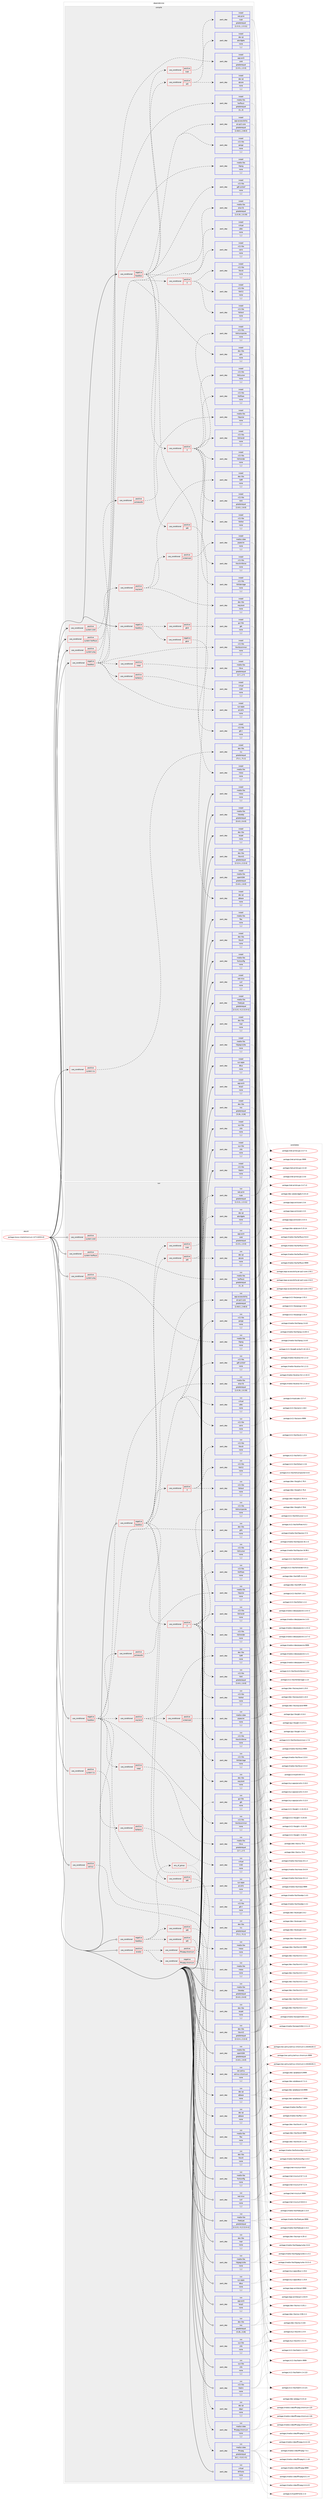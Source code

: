 digraph prolog {

# *************
# Graph options
# *************

newrank=true;
concentrate=true;
compound=true;
graph [rankdir=LR,fontname=Helvetica,fontsize=10,ranksep=1.5];#, ranksep=2.5, nodesep=0.2];
edge  [arrowhead=vee];
node  [fontname=Helvetica,fontsize=10];

# **********
# The ebuild
# **********

subgraph cluster_leftcol {
color=gray;
label=<<i>ebuild</i>>;
id [label="portage://www-client/chromium-127.0.6533.43", color=red, width=4, href="../www-client/chromium-127.0.6533.43.svg"];
}

# ****************
# The dependencies
# ****************

subgraph cluster_midcol {
color=gray;
label=<<i>dependencies</i>>;
subgraph cluster_compile {
fillcolor="#eeeeee";
style=filled;
label=<<i>compile</i>>;
subgraph cond671 {
dependency3347 [label=<<TABLE BORDER="0" CELLBORDER="1" CELLSPACING="0" CELLPADDING="4"><TR><TD ROWSPAN="3" CELLPADDING="10">use_conditional</TD></TR><TR><TD>negative</TD></TR><TR><TD>headless</TD></TR></TABLE>>, shape=none, color=red];
subgraph cond672 {
dependency3348 [label=<<TABLE BORDER="0" CELLBORDER="1" CELLSPACING="0" CELLPADDING="4"><TR><TD ROWSPAN="3" CELLPADDING="10">use_conditional</TD></TR><TR><TD>positive</TD></TR><TR><TD>X</TD></TR></TABLE>>, shape=none, color=red];
subgraph pack2609 {
dependency3349 [label=<<TABLE BORDER="0" CELLBORDER="1" CELLSPACING="0" CELLPADDING="4" WIDTH="220"><TR><TD ROWSPAN="6" CELLPADDING="30">pack_dep</TD></TR><TR><TD WIDTH="110">install</TD></TR><TR><TD>x11-libs</TD></TR><TR><TD>libXcomposite</TD></TR><TR><TD>none</TD></TR><TR><TD>[,,]</TD></TR></TABLE>>, shape=none, color=blue];
}
dependency3348:e -> dependency3349:w [weight=20,style="dashed",arrowhead="vee"];
subgraph pack2610 {
dependency3350 [label=<<TABLE BORDER="0" CELLBORDER="1" CELLSPACING="0" CELLPADDING="4" WIDTH="220"><TR><TD ROWSPAN="6" CELLPADDING="30">pack_dep</TD></TR><TR><TD WIDTH="110">install</TD></TR><TR><TD>x11-libs</TD></TR><TR><TD>libXcursor</TD></TR><TR><TD>none</TD></TR><TR><TD>[,,]</TD></TR></TABLE>>, shape=none, color=blue];
}
dependency3348:e -> dependency3350:w [weight=20,style="dashed",arrowhead="vee"];
subgraph pack2611 {
dependency3351 [label=<<TABLE BORDER="0" CELLBORDER="1" CELLSPACING="0" CELLPADDING="4" WIDTH="220"><TR><TD ROWSPAN="6" CELLPADDING="30">pack_dep</TD></TR><TR><TD WIDTH="110">install</TD></TR><TR><TD>x11-libs</TD></TR><TR><TD>libXdamage</TD></TR><TR><TD>none</TD></TR><TR><TD>[,,]</TD></TR></TABLE>>, shape=none, color=blue];
}
dependency3348:e -> dependency3351:w [weight=20,style="dashed",arrowhead="vee"];
subgraph pack2612 {
dependency3352 [label=<<TABLE BORDER="0" CELLBORDER="1" CELLSPACING="0" CELLPADDING="4" WIDTH="220"><TR><TD ROWSPAN="6" CELLPADDING="30">pack_dep</TD></TR><TR><TD WIDTH="110">install</TD></TR><TR><TD>x11-libs</TD></TR><TR><TD>libXfixes</TD></TR><TR><TD>none</TD></TR><TR><TD>[,,]</TD></TR></TABLE>>, shape=none, color=blue];
}
dependency3348:e -> dependency3352:w [weight=20,style="dashed",arrowhead="vee"];
subgraph pack2613 {
dependency3353 [label=<<TABLE BORDER="0" CELLBORDER="1" CELLSPACING="0" CELLPADDING="4" WIDTH="220"><TR><TD ROWSPAN="6" CELLPADDING="30">pack_dep</TD></TR><TR><TD WIDTH="110">install</TD></TR><TR><TD>x11-libs</TD></TR><TR><TD>libXi</TD></TR><TR><TD>greaterequal</TD></TR><TR><TD>[1.6.0,,,1.6.0]</TD></TR></TABLE>>, shape=none, color=blue];
}
dependency3348:e -> dependency3353:w [weight=20,style="dashed",arrowhead="vee"];
subgraph pack2614 {
dependency3354 [label=<<TABLE BORDER="0" CELLBORDER="1" CELLSPACING="0" CELLPADDING="4" WIDTH="220"><TR><TD ROWSPAN="6" CELLPADDING="30">pack_dep</TD></TR><TR><TD WIDTH="110">install</TD></TR><TR><TD>x11-libs</TD></TR><TR><TD>libXrandr</TD></TR><TR><TD>none</TD></TR><TR><TD>[,,]</TD></TR></TABLE>>, shape=none, color=blue];
}
dependency3348:e -> dependency3354:w [weight=20,style="dashed",arrowhead="vee"];
subgraph pack2615 {
dependency3355 [label=<<TABLE BORDER="0" CELLBORDER="1" CELLSPACING="0" CELLPADDING="4" WIDTH="220"><TR><TD ROWSPAN="6" CELLPADDING="30">pack_dep</TD></TR><TR><TD WIDTH="110">install</TD></TR><TR><TD>x11-libs</TD></TR><TR><TD>libXrender</TD></TR><TR><TD>none</TD></TR><TR><TD>[,,]</TD></TR></TABLE>>, shape=none, color=blue];
}
dependency3348:e -> dependency3355:w [weight=20,style="dashed",arrowhead="vee"];
subgraph pack2616 {
dependency3356 [label=<<TABLE BORDER="0" CELLBORDER="1" CELLSPACING="0" CELLPADDING="4" WIDTH="220"><TR><TD ROWSPAN="6" CELLPADDING="30">pack_dep</TD></TR><TR><TD WIDTH="110">install</TD></TR><TR><TD>x11-libs</TD></TR><TR><TD>libXtst</TD></TR><TR><TD>none</TD></TR><TR><TD>[,,]</TD></TR></TABLE>>, shape=none, color=blue];
}
dependency3348:e -> dependency3356:w [weight=20,style="dashed",arrowhead="vee"];
subgraph pack2617 {
dependency3357 [label=<<TABLE BORDER="0" CELLBORDER="1" CELLSPACING="0" CELLPADDING="4" WIDTH="220"><TR><TD ROWSPAN="6" CELLPADDING="30">pack_dep</TD></TR><TR><TD WIDTH="110">install</TD></TR><TR><TD>x11-libs</TD></TR><TR><TD>libxshmfence</TD></TR><TR><TD>none</TD></TR><TR><TD>[,,]</TD></TR></TABLE>>, shape=none, color=blue];
}
dependency3348:e -> dependency3357:w [weight=20,style="dashed",arrowhead="vee"];
}
dependency3347:e -> dependency3348:w [weight=20,style="dashed",arrowhead="vee"];
subgraph pack2618 {
dependency3358 [label=<<TABLE BORDER="0" CELLBORDER="1" CELLSPACING="0" CELLPADDING="4" WIDTH="220"><TR><TD ROWSPAN="6" CELLPADDING="30">pack_dep</TD></TR><TR><TD WIDTH="110">install</TD></TR><TR><TD>app-accessibility</TD></TR><TR><TD>at-spi2-core</TD></TR><TR><TD>greaterequal</TD></TR><TR><TD>[2.46.0,,,2.46.0]</TD></TR></TABLE>>, shape=none, color=blue];
}
dependency3347:e -> dependency3358:w [weight=20,style="dashed",arrowhead="vee"];
subgraph pack2619 {
dependency3359 [label=<<TABLE BORDER="0" CELLBORDER="1" CELLSPACING="0" CELLPADDING="4" WIDTH="220"><TR><TD ROWSPAN="6" CELLPADDING="30">pack_dep</TD></TR><TR><TD WIDTH="110">install</TD></TR><TR><TD>media-libs</TD></TR><TR><TD>mesa</TD></TR><TR><TD>none</TD></TR><TR><TD>[,,]</TD></TR></TABLE>>, shape=none, color=blue];
}
dependency3347:e -> dependency3359:w [weight=20,style="dashed",arrowhead="vee"];
subgraph cond673 {
dependency3360 [label=<<TABLE BORDER="0" CELLBORDER="1" CELLSPACING="0" CELLPADDING="4"><TR><TD ROWSPAN="3" CELLPADDING="10">use_conditional</TD></TR><TR><TD>positive</TD></TR><TR><TD>cups</TD></TR></TABLE>>, shape=none, color=red];
subgraph pack2620 {
dependency3361 [label=<<TABLE BORDER="0" CELLBORDER="1" CELLSPACING="0" CELLPADDING="4" WIDTH="220"><TR><TD ROWSPAN="6" CELLPADDING="30">pack_dep</TD></TR><TR><TD WIDTH="110">install</TD></TR><TR><TD>net-print</TD></TR><TR><TD>cups</TD></TR><TR><TD>greaterequal</TD></TR><TR><TD>[1.3.11,,,1.3.11]</TD></TR></TABLE>>, shape=none, color=blue];
}
dependency3360:e -> dependency3361:w [weight=20,style="dashed",arrowhead="vee"];
}
dependency3347:e -> dependency3360:w [weight=20,style="dashed",arrowhead="vee"];
subgraph pack2621 {
dependency3362 [label=<<TABLE BORDER="0" CELLBORDER="1" CELLSPACING="0" CELLPADDING="4" WIDTH="220"><TR><TD ROWSPAN="6" CELLPADDING="30">pack_dep</TD></TR><TR><TD WIDTH="110">install</TD></TR><TR><TD>virtual</TD></TR><TR><TD>udev</TD></TR><TR><TD>none</TD></TR><TR><TD>[,,]</TD></TR></TABLE>>, shape=none, color=blue];
}
dependency3347:e -> dependency3362:w [weight=20,style="dashed",arrowhead="vee"];
subgraph pack2622 {
dependency3363 [label=<<TABLE BORDER="0" CELLBORDER="1" CELLSPACING="0" CELLPADDING="4" WIDTH="220"><TR><TD ROWSPAN="6" CELLPADDING="30">pack_dep</TD></TR><TR><TD WIDTH="110">install</TD></TR><TR><TD>x11-libs</TD></TR><TR><TD>cairo</TD></TR><TR><TD>none</TD></TR><TR><TD>[,,]</TD></TR></TABLE>>, shape=none, color=blue];
}
dependency3347:e -> dependency3363:w [weight=20,style="dashed",arrowhead="vee"];
subgraph pack2623 {
dependency3364 [label=<<TABLE BORDER="0" CELLBORDER="1" CELLSPACING="0" CELLPADDING="4" WIDTH="220"><TR><TD ROWSPAN="6" CELLPADDING="30">pack_dep</TD></TR><TR><TD WIDTH="110">install</TD></TR><TR><TD>x11-libs</TD></TR><TR><TD>gdk-pixbuf</TD></TR><TR><TD>none</TD></TR><TR><TD>[,,]</TD></TR></TABLE>>, shape=none, color=blue];
}
dependency3347:e -> dependency3364:w [weight=20,style="dashed",arrowhead="vee"];
subgraph pack2624 {
dependency3365 [label=<<TABLE BORDER="0" CELLBORDER="1" CELLSPACING="0" CELLPADDING="4" WIDTH="220"><TR><TD ROWSPAN="6" CELLPADDING="30">pack_dep</TD></TR><TR><TD WIDTH="110">install</TD></TR><TR><TD>x11-libs</TD></TR><TR><TD>pango</TD></TR><TR><TD>none</TD></TR><TR><TD>[,,]</TD></TR></TABLE>>, shape=none, color=blue];
}
dependency3347:e -> dependency3365:w [weight=20,style="dashed",arrowhead="vee"];
subgraph cond674 {
dependency3366 [label=<<TABLE BORDER="0" CELLBORDER="1" CELLSPACING="0" CELLPADDING="4"><TR><TD ROWSPAN="3" CELLPADDING="10">use_conditional</TD></TR><TR><TD>positive</TD></TR><TR><TD>qt5</TD></TR></TABLE>>, shape=none, color=red];
subgraph pack2625 {
dependency3367 [label=<<TABLE BORDER="0" CELLBORDER="1" CELLSPACING="0" CELLPADDING="4" WIDTH="220"><TR><TD ROWSPAN="6" CELLPADDING="30">pack_dep</TD></TR><TR><TD WIDTH="110">install</TD></TR><TR><TD>dev-qt</TD></TR><TR><TD>qtcore</TD></TR><TR><TD>none</TD></TR><TR><TD>[,,]</TD></TR></TABLE>>, shape=none, color=blue];
}
dependency3366:e -> dependency3367:w [weight=20,style="dashed",arrowhead="vee"];
subgraph pack2626 {
dependency3368 [label=<<TABLE BORDER="0" CELLBORDER="1" CELLSPACING="0" CELLPADDING="4" WIDTH="220"><TR><TD ROWSPAN="6" CELLPADDING="30">pack_dep</TD></TR><TR><TD WIDTH="110">install</TD></TR><TR><TD>dev-qt</TD></TR><TR><TD>qtwidgets</TD></TR><TR><TD>none</TD></TR><TR><TD>[,,]</TD></TR></TABLE>>, shape=none, color=blue];
}
dependency3366:e -> dependency3368:w [weight=20,style="dashed",arrowhead="vee"];
}
dependency3347:e -> dependency3366:w [weight=20,style="dashed",arrowhead="vee"];
subgraph cond675 {
dependency3369 [label=<<TABLE BORDER="0" CELLBORDER="1" CELLSPACING="0" CELLPADDING="4"><TR><TD ROWSPAN="3" CELLPADDING="10">use_conditional</TD></TR><TR><TD>positive</TD></TR><TR><TD>qt6</TD></TR></TABLE>>, shape=none, color=red];
subgraph pack2627 {
dependency3370 [label=<<TABLE BORDER="0" CELLBORDER="1" CELLSPACING="0" CELLPADDING="4" WIDTH="220"><TR><TD ROWSPAN="6" CELLPADDING="30">pack_dep</TD></TR><TR><TD WIDTH="110">install</TD></TR><TR><TD>dev-qt</TD></TR><TR><TD>qtbase</TD></TR><TR><TD>none</TD></TR><TR><TD>[,,]</TD></TR></TABLE>>, shape=none, color=blue];
}
dependency3369:e -> dependency3370:w [weight=20,style="dashed",arrowhead="vee"];
}
dependency3347:e -> dependency3369:w [weight=20,style="dashed",arrowhead="vee"];
}
id:e -> dependency3347:w [weight=20,style="solid",arrowhead="vee"];
subgraph cond676 {
dependency3371 [label=<<TABLE BORDER="0" CELLBORDER="1" CELLSPACING="0" CELLPADDING="4"><TR><TD ROWSPAN="3" CELLPADDING="10">use_conditional</TD></TR><TR><TD>negative</TD></TR><TR><TD>headless</TD></TR></TABLE>>, shape=none, color=red];
subgraph cond677 {
dependency3372 [label=<<TABLE BORDER="0" CELLBORDER="1" CELLSPACING="0" CELLPADDING="4"><TR><TD ROWSPAN="3" CELLPADDING="10">use_conditional</TD></TR><TR><TD>positive</TD></TR><TR><TD>gtk4</TD></TR></TABLE>>, shape=none, color=red];
subgraph pack2628 {
dependency3373 [label=<<TABLE BORDER="0" CELLBORDER="1" CELLSPACING="0" CELLPADDING="4" WIDTH="220"><TR><TD ROWSPAN="6" CELLPADDING="30">pack_dep</TD></TR><TR><TD WIDTH="110">install</TD></TR><TR><TD>gui-libs</TD></TR><TR><TD>gtk</TD></TR><TR><TD>none</TD></TR><TR><TD>[,,]</TD></TR></TABLE>>, shape=none, color=blue];
}
dependency3372:e -> dependency3373:w [weight=20,style="dashed",arrowhead="vee"];
}
dependency3371:e -> dependency3372:w [weight=20,style="dashed",arrowhead="vee"];
subgraph cond678 {
dependency3374 [label=<<TABLE BORDER="0" CELLBORDER="1" CELLSPACING="0" CELLPADDING="4"><TR><TD ROWSPAN="3" CELLPADDING="10">use_conditional</TD></TR><TR><TD>negative</TD></TR><TR><TD>gtk4</TD></TR></TABLE>>, shape=none, color=red];
subgraph pack2629 {
dependency3375 [label=<<TABLE BORDER="0" CELLBORDER="1" CELLSPACING="0" CELLPADDING="4" WIDTH="220"><TR><TD ROWSPAN="6" CELLPADDING="30">pack_dep</TD></TR><TR><TD WIDTH="110">install</TD></TR><TR><TD>x11-libs</TD></TR><TR><TD>gtk+</TD></TR><TR><TD>none</TD></TR><TR><TD>[,,]</TD></TR></TABLE>>, shape=none, color=blue];
}
dependency3374:e -> dependency3375:w [weight=20,style="dashed",arrowhead="vee"];
}
dependency3371:e -> dependency3374:w [weight=20,style="dashed",arrowhead="vee"];
}
id:e -> dependency3371:w [weight=20,style="solid",arrowhead="vee"];
subgraph cond679 {
dependency3376 [label=<<TABLE BORDER="0" CELLBORDER="1" CELLSPACING="0" CELLPADDING="4"><TR><TD ROWSPAN="3" CELLPADDING="10">use_conditional</TD></TR><TR><TD>negative</TD></TR><TR><TD>headless</TD></TR></TABLE>>, shape=none, color=red];
subgraph pack2630 {
dependency3377 [label=<<TABLE BORDER="0" CELLBORDER="1" CELLSPACING="0" CELLPADDING="4" WIDTH="220"><TR><TD ROWSPAN="6" CELLPADDING="30">pack_dep</TD></TR><TR><TD WIDTH="110">install</TD></TR><TR><TD>dev-libs</TD></TR><TR><TD>glib</TD></TR><TR><TD>none</TD></TR><TR><TD>[,,]</TD></TR></TABLE>>, shape=none, color=blue];
}
dependency3376:e -> dependency3377:w [weight=20,style="dashed",arrowhead="vee"];
subgraph pack2631 {
dependency3378 [label=<<TABLE BORDER="0" CELLBORDER="1" CELLSPACING="0" CELLPADDING="4" WIDTH="220"><TR><TD ROWSPAN="6" CELLPADDING="30">pack_dep</TD></TR><TR><TD WIDTH="110">install</TD></TR><TR><TD>media-libs</TD></TR><TR><TD>alsa-lib</TD></TR><TR><TD>greaterequal</TD></TR><TR><TD>[1.0.19,,,1.0.19]</TD></TR></TABLE>>, shape=none, color=blue];
}
dependency3376:e -> dependency3378:w [weight=20,style="dashed",arrowhead="vee"];
subgraph cond680 {
dependency3379 [label=<<TABLE BORDER="0" CELLBORDER="1" CELLSPACING="0" CELLPADDING="4"><TR><TD ROWSPAN="3" CELLPADDING="10">use_conditional</TD></TR><TR><TD>positive</TD></TR><TR><TD>pulseaudio</TD></TR></TABLE>>, shape=none, color=red];
subgraph pack2632 {
dependency3380 [label=<<TABLE BORDER="0" CELLBORDER="1" CELLSPACING="0" CELLPADDING="4" WIDTH="220"><TR><TD ROWSPAN="6" CELLPADDING="30">pack_dep</TD></TR><TR><TD WIDTH="110">install</TD></TR><TR><TD>media-libs</TD></TR><TR><TD>libpulse</TD></TR><TR><TD>none</TD></TR><TR><TD>[,,]</TD></TR></TABLE>>, shape=none, color=blue];
}
dependency3379:e -> dependency3380:w [weight=20,style="dashed",arrowhead="vee"];
}
dependency3376:e -> dependency3379:w [weight=20,style="dashed",arrowhead="vee"];
subgraph pack2633 {
dependency3381 [label=<<TABLE BORDER="0" CELLBORDER="1" CELLSPACING="0" CELLPADDING="4" WIDTH="220"><TR><TD ROWSPAN="6" CELLPADDING="30">pack_dep</TD></TR><TR><TD WIDTH="110">install</TD></TR><TR><TD>sys-apps</TD></TR><TR><TD>pciutils</TD></TR><TR><TD>none</TD></TR><TR><TD>[,,]</TD></TR></TABLE>>, shape=none, color=blue];
}
dependency3376:e -> dependency3381:w [weight=20,style="dashed",arrowhead="vee"];
subgraph cond681 {
dependency3382 [label=<<TABLE BORDER="0" CELLBORDER="1" CELLSPACING="0" CELLPADDING="4"><TR><TD ROWSPAN="3" CELLPADDING="10">use_conditional</TD></TR><TR><TD>positive</TD></TR><TR><TD>kerberos</TD></TR></TABLE>>, shape=none, color=red];
subgraph pack2634 {
dependency3383 [label=<<TABLE BORDER="0" CELLBORDER="1" CELLSPACING="0" CELLPADDING="4" WIDTH="220"><TR><TD ROWSPAN="6" CELLPADDING="30">pack_dep</TD></TR><TR><TD WIDTH="110">install</TD></TR><TR><TD>virtual</TD></TR><TR><TD>krb5</TD></TR><TR><TD>none</TD></TR><TR><TD>[,,]</TD></TR></TABLE>>, shape=none, color=blue];
}
dependency3382:e -> dependency3383:w [weight=20,style="dashed",arrowhead="vee"];
}
dependency3376:e -> dependency3382:w [weight=20,style="dashed",arrowhead="vee"];
subgraph cond682 {
dependency3384 [label=<<TABLE BORDER="0" CELLBORDER="1" CELLSPACING="0" CELLPADDING="4"><TR><TD ROWSPAN="3" CELLPADDING="10">use_conditional</TD></TR><TR><TD>positive</TD></TR><TR><TD>vaapi</TD></TR></TABLE>>, shape=none, color=red];
subgraph pack2635 {
dependency3385 [label=<<TABLE BORDER="0" CELLBORDER="1" CELLSPACING="0" CELLPADDING="4" WIDTH="220"><TR><TD ROWSPAN="6" CELLPADDING="30">pack_dep</TD></TR><TR><TD WIDTH="110">install</TD></TR><TR><TD>media-libs</TD></TR><TR><TD>libva</TD></TR><TR><TD>greaterequal</TD></TR><TR><TD>[2.7,,,2.7]</TD></TR></TABLE>>, shape=none, color=blue];
}
dependency3384:e -> dependency3385:w [weight=20,style="dashed",arrowhead="vee"];
}
dependency3376:e -> dependency3384:w [weight=20,style="dashed",arrowhead="vee"];
subgraph cond683 {
dependency3386 [label=<<TABLE BORDER="0" CELLBORDER="1" CELLSPACING="0" CELLPADDING="4"><TR><TD ROWSPAN="3" CELLPADDING="10">use_conditional</TD></TR><TR><TD>positive</TD></TR><TR><TD>X</TD></TR></TABLE>>, shape=none, color=red];
subgraph pack2636 {
dependency3387 [label=<<TABLE BORDER="0" CELLBORDER="1" CELLSPACING="0" CELLPADDING="4" WIDTH="220"><TR><TD ROWSPAN="6" CELLPADDING="30">pack_dep</TD></TR><TR><TD WIDTH="110">install</TD></TR><TR><TD>x11-libs</TD></TR><TR><TD>libX11</TD></TR><TR><TD>none</TD></TR><TR><TD>[,,]</TD></TR></TABLE>>, shape=none, color=blue];
}
dependency3386:e -> dependency3387:w [weight=20,style="dashed",arrowhead="vee"];
subgraph pack2637 {
dependency3388 [label=<<TABLE BORDER="0" CELLBORDER="1" CELLSPACING="0" CELLPADDING="4" WIDTH="220"><TR><TD ROWSPAN="6" CELLPADDING="30">pack_dep</TD></TR><TR><TD WIDTH="110">install</TD></TR><TR><TD>x11-libs</TD></TR><TR><TD>libXext</TD></TR><TR><TD>none</TD></TR><TR><TD>[,,]</TD></TR></TABLE>>, shape=none, color=blue];
}
dependency3386:e -> dependency3388:w [weight=20,style="dashed",arrowhead="vee"];
subgraph pack2638 {
dependency3389 [label=<<TABLE BORDER="0" CELLBORDER="1" CELLSPACING="0" CELLPADDING="4" WIDTH="220"><TR><TD ROWSPAN="6" CELLPADDING="30">pack_dep</TD></TR><TR><TD WIDTH="110">install</TD></TR><TR><TD>x11-libs</TD></TR><TR><TD>libxcb</TD></TR><TR><TD>none</TD></TR><TR><TD>[,,]</TD></TR></TABLE>>, shape=none, color=blue];
}
dependency3386:e -> dependency3389:w [weight=20,style="dashed",arrowhead="vee"];
}
dependency3376:e -> dependency3386:w [weight=20,style="dashed",arrowhead="vee"];
subgraph pack2639 {
dependency3390 [label=<<TABLE BORDER="0" CELLBORDER="1" CELLSPACING="0" CELLPADDING="4" WIDTH="220"><TR><TD ROWSPAN="6" CELLPADDING="30">pack_dep</TD></TR><TR><TD WIDTH="110">install</TD></TR><TR><TD>x11-libs</TD></TR><TR><TD>libxkbcommon</TD></TR><TR><TD>none</TD></TR><TR><TD>[,,]</TD></TR></TABLE>>, shape=none, color=blue];
}
dependency3376:e -> dependency3390:w [weight=20,style="dashed",arrowhead="vee"];
subgraph cond684 {
dependency3391 [label=<<TABLE BORDER="0" CELLBORDER="1" CELLSPACING="0" CELLPADDING="4"><TR><TD ROWSPAN="3" CELLPADDING="10">use_conditional</TD></TR><TR><TD>positive</TD></TR><TR><TD>wayland</TD></TR></TABLE>>, shape=none, color=red];
subgraph pack2640 {
dependency3392 [label=<<TABLE BORDER="0" CELLBORDER="1" CELLSPACING="0" CELLPADDING="4" WIDTH="220"><TR><TD ROWSPAN="6" CELLPADDING="30">pack_dep</TD></TR><TR><TD WIDTH="110">install</TD></TR><TR><TD>dev-libs</TD></TR><TR><TD>libffi</TD></TR><TR><TD>none</TD></TR><TR><TD>[,,]</TD></TR></TABLE>>, shape=none, color=blue];
}
dependency3391:e -> dependency3392:w [weight=20,style="dashed",arrowhead="vee"];
subgraph pack2641 {
dependency3393 [label=<<TABLE BORDER="0" CELLBORDER="1" CELLSPACING="0" CELLPADDING="4" WIDTH="220"><TR><TD ROWSPAN="6" CELLPADDING="30">pack_dep</TD></TR><TR><TD WIDTH="110">install</TD></TR><TR><TD>dev-libs</TD></TR><TR><TD>wayland</TD></TR><TR><TD>none</TD></TR><TR><TD>[,,]</TD></TR></TABLE>>, shape=none, color=blue];
}
dependency3391:e -> dependency3393:w [weight=20,style="dashed",arrowhead="vee"];
subgraph cond685 {
dependency3394 [label=<<TABLE BORDER="0" CELLBORDER="1" CELLSPACING="0" CELLPADDING="4"><TR><TD ROWSPAN="3" CELLPADDING="10">use_conditional</TD></TR><TR><TD>positive</TD></TR><TR><TD>screencast</TD></TR></TABLE>>, shape=none, color=red];
subgraph pack2642 {
dependency3395 [label=<<TABLE BORDER="0" CELLBORDER="1" CELLSPACING="0" CELLPADDING="4" WIDTH="220"><TR><TD ROWSPAN="6" CELLPADDING="30">pack_dep</TD></TR><TR><TD WIDTH="110">install</TD></TR><TR><TD>media-video</TD></TR><TR><TD>pipewire</TD></TR><TR><TD>none</TD></TR><TR><TD>[,,]</TD></TR></TABLE>>, shape=none, color=blue];
}
dependency3394:e -> dependency3395:w [weight=20,style="dashed",arrowhead="vee"];
}
dependency3391:e -> dependency3394:w [weight=20,style="dashed",arrowhead="vee"];
}
dependency3376:e -> dependency3391:w [weight=20,style="dashed",arrowhead="vee"];
}
id:e -> dependency3376:w [weight=20,style="solid",arrowhead="vee"];
subgraph cond686 {
dependency3396 [label=<<TABLE BORDER="0" CELLBORDER="1" CELLSPACING="0" CELLPADDING="4"><TR><TD ROWSPAN="3" CELLPADDING="10">use_conditional</TD></TR><TR><TD>positive</TD></TR><TR><TD>system-harfbuzz</TD></TR></TABLE>>, shape=none, color=red];
subgraph pack2643 {
dependency3397 [label=<<TABLE BORDER="0" CELLBORDER="1" CELLSPACING="0" CELLPADDING="4" WIDTH="220"><TR><TD ROWSPAN="6" CELLPADDING="30">pack_dep</TD></TR><TR><TD WIDTH="110">install</TD></TR><TR><TD>media-libs</TD></TR><TR><TD>harfbuzz</TD></TR><TR><TD>greaterequal</TD></TR><TR><TD>[3,,,3]</TD></TR></TABLE>>, shape=none, color=blue];
}
dependency3396:e -> dependency3397:w [weight=20,style="dashed",arrowhead="vee"];
}
id:e -> dependency3396:w [weight=20,style="solid",arrowhead="vee"];
subgraph cond687 {
dependency3398 [label=<<TABLE BORDER="0" CELLBORDER="1" CELLSPACING="0" CELLPADDING="4"><TR><TD ROWSPAN="3" CELLPADDING="10">use_conditional</TD></TR><TR><TD>positive</TD></TR><TR><TD>system-icu</TD></TR></TABLE>>, shape=none, color=red];
subgraph pack2644 {
dependency3399 [label=<<TABLE BORDER="0" CELLBORDER="1" CELLSPACING="0" CELLPADDING="4" WIDTH="220"><TR><TD ROWSPAN="6" CELLPADDING="30">pack_dep</TD></TR><TR><TD WIDTH="110">install</TD></TR><TR><TD>dev-libs</TD></TR><TR><TD>icu</TD></TR><TR><TD>greaterequal</TD></TR><TR><TD>[71.1,,,71.1]</TD></TR></TABLE>>, shape=none, color=blue];
}
dependency3398:e -> dependency3399:w [weight=20,style="dashed",arrowhead="vee"];
}
id:e -> dependency3398:w [weight=20,style="solid",arrowhead="vee"];
subgraph cond688 {
dependency3400 [label=<<TABLE BORDER="0" CELLBORDER="1" CELLSPACING="0" CELLPADDING="4"><TR><TD ROWSPAN="3" CELLPADDING="10">use_conditional</TD></TR><TR><TD>positive</TD></TR><TR><TD>system-png</TD></TR></TABLE>>, shape=none, color=red];
subgraph pack2645 {
dependency3401 [label=<<TABLE BORDER="0" CELLBORDER="1" CELLSPACING="0" CELLPADDING="4" WIDTH="220"><TR><TD ROWSPAN="6" CELLPADDING="30">pack_dep</TD></TR><TR><TD WIDTH="110">install</TD></TR><TR><TD>media-libs</TD></TR><TR><TD>libpng</TD></TR><TR><TD>none</TD></TR><TR><TD>[,,]</TD></TR></TABLE>>, shape=none, color=blue];
}
dependency3400:e -> dependency3401:w [weight=20,style="dashed",arrowhead="vee"];
}
id:e -> dependency3400:w [weight=20,style="solid",arrowhead="vee"];
subgraph cond689 {
dependency3402 [label=<<TABLE BORDER="0" CELLBORDER="1" CELLSPACING="0" CELLPADDING="4"><TR><TD ROWSPAN="3" CELLPADDING="10">use_conditional</TD></TR><TR><TD>positive</TD></TR><TR><TD>system-zstd</TD></TR></TABLE>>, shape=none, color=red];
subgraph pack2646 {
dependency3403 [label=<<TABLE BORDER="0" CELLBORDER="1" CELLSPACING="0" CELLPADDING="4" WIDTH="220"><TR><TD ROWSPAN="6" CELLPADDING="30">pack_dep</TD></TR><TR><TD WIDTH="110">install</TD></TR><TR><TD>app-arch</TD></TR><TR><TD>zstd</TD></TR><TR><TD>greaterequal</TD></TR><TR><TD>[1.5.5,,,1.5.5]</TD></TR></TABLE>>, shape=none, color=blue];
}
dependency3402:e -> dependency3403:w [weight=20,style="dashed",arrowhead="vee"];
}
id:e -> dependency3402:w [weight=20,style="solid",arrowhead="vee"];
subgraph pack2647 {
dependency3404 [label=<<TABLE BORDER="0" CELLBORDER="1" CELLSPACING="0" CELLPADDING="4" WIDTH="220"><TR><TD ROWSPAN="6" CELLPADDING="30">pack_dep</TD></TR><TR><TD WIDTH="110">install</TD></TR><TR><TD>app-arch</TD></TR><TR><TD>bzip2</TD></TR><TR><TD>none</TD></TR><TR><TD>[,,]</TD></TR></TABLE>>, shape=none, color=blue];
}
id:e -> dependency3404:w [weight=20,style="solid",arrowhead="vee"];
subgraph pack2648 {
dependency3405 [label=<<TABLE BORDER="0" CELLBORDER="1" CELLSPACING="0" CELLPADDING="4" WIDTH="220"><TR><TD ROWSPAN="6" CELLPADDING="30">pack_dep</TD></TR><TR><TD WIDTH="110">install</TD></TR><TR><TD>dev-libs</TD></TR><TR><TD>expat</TD></TR><TR><TD>none</TD></TR><TR><TD>[,,]</TD></TR></TABLE>>, shape=none, color=blue];
}
id:e -> dependency3405:w [weight=20,style="solid",arrowhead="vee"];
subgraph pack2649 {
dependency3406 [label=<<TABLE BORDER="0" CELLBORDER="1" CELLSPACING="0" CELLPADDING="4" WIDTH="220"><TR><TD ROWSPAN="6" CELLPADDING="30">pack_dep</TD></TR><TR><TD WIDTH="110">install</TD></TR><TR><TD>dev-libs</TD></TR><TR><TD>libxml2</TD></TR><TR><TD>greaterequal</TD></TR><TR><TD>[2.12.4,,,2.12.4]</TD></TR></TABLE>>, shape=none, color=blue];
}
id:e -> dependency3406:w [weight=20,style="solid",arrowhead="vee"];
subgraph pack2650 {
dependency3407 [label=<<TABLE BORDER="0" CELLBORDER="1" CELLSPACING="0" CELLPADDING="4" WIDTH="220"><TR><TD ROWSPAN="6" CELLPADDING="30">pack_dep</TD></TR><TR><TD WIDTH="110">install</TD></TR><TR><TD>dev-libs</TD></TR><TR><TD>libxslt</TD></TR><TR><TD>none</TD></TR><TR><TD>[,,]</TD></TR></TABLE>>, shape=none, color=blue];
}
id:e -> dependency3407:w [weight=20,style="solid",arrowhead="vee"];
subgraph pack2651 {
dependency3408 [label=<<TABLE BORDER="0" CELLBORDER="1" CELLSPACING="0" CELLPADDING="4" WIDTH="220"><TR><TD ROWSPAN="6" CELLPADDING="30">pack_dep</TD></TR><TR><TD WIDTH="110">install</TD></TR><TR><TD>dev-libs</TD></TR><TR><TD>nspr</TD></TR><TR><TD>none</TD></TR><TR><TD>[,,]</TD></TR></TABLE>>, shape=none, color=blue];
}
id:e -> dependency3408:w [weight=20,style="solid",arrowhead="vee"];
subgraph pack2652 {
dependency3409 [label=<<TABLE BORDER="0" CELLBORDER="1" CELLSPACING="0" CELLPADDING="4" WIDTH="220"><TR><TD ROWSPAN="6" CELLPADDING="30">pack_dep</TD></TR><TR><TD WIDTH="110">install</TD></TR><TR><TD>dev-libs</TD></TR><TR><TD>nss</TD></TR><TR><TD>greaterequal</TD></TR><TR><TD>[3.26,,,3.26]</TD></TR></TABLE>>, shape=none, color=blue];
}
id:e -> dependency3409:w [weight=20,style="solid",arrowhead="vee"];
subgraph pack2653 {
dependency3410 [label=<<TABLE BORDER="0" CELLBORDER="1" CELLSPACING="0" CELLPADDING="4" WIDTH="220"><TR><TD ROWSPAN="6" CELLPADDING="30">pack_dep</TD></TR><TR><TD WIDTH="110">install</TD></TR><TR><TD>media-libs</TD></TR><TR><TD>flac</TD></TR><TR><TD>none</TD></TR><TR><TD>[,,]</TD></TR></TABLE>>, shape=none, color=blue];
}
id:e -> dependency3410:w [weight=20,style="solid",arrowhead="vee"];
subgraph pack2654 {
dependency3411 [label=<<TABLE BORDER="0" CELLBORDER="1" CELLSPACING="0" CELLPADDING="4" WIDTH="220"><TR><TD ROWSPAN="6" CELLPADDING="30">pack_dep</TD></TR><TR><TD WIDTH="110">install</TD></TR><TR><TD>media-libs</TD></TR><TR><TD>fontconfig</TD></TR><TR><TD>none</TD></TR><TR><TD>[,,]</TD></TR></TABLE>>, shape=none, color=blue];
}
id:e -> dependency3411:w [weight=20,style="solid",arrowhead="vee"];
subgraph pack2655 {
dependency3412 [label=<<TABLE BORDER="0" CELLBORDER="1" CELLSPACING="0" CELLPADDING="4" WIDTH="220"><TR><TD ROWSPAN="6" CELLPADDING="30">pack_dep</TD></TR><TR><TD WIDTH="110">install</TD></TR><TR><TD>media-libs</TD></TR><TR><TD>freetype</TD></TR><TR><TD>greaterequal</TD></TR><TR><TD>[2.11.0,,-r1,2.11.0-r1]</TD></TR></TABLE>>, shape=none, color=blue];
}
id:e -> dependency3412:w [weight=20,style="solid",arrowhead="vee"];
subgraph pack2656 {
dependency3413 [label=<<TABLE BORDER="0" CELLBORDER="1" CELLSPACING="0" CELLPADDING="4" WIDTH="220"><TR><TD ROWSPAN="6" CELLPADDING="30">pack_dep</TD></TR><TR><TD WIDTH="110">install</TD></TR><TR><TD>media-libs</TD></TR><TR><TD>libjpeg-turbo</TD></TR><TR><TD>none</TD></TR><TR><TD>[,,]</TD></TR></TABLE>>, shape=none, color=blue];
}
id:e -> dependency3413:w [weight=20,style="solid",arrowhead="vee"];
subgraph pack2657 {
dependency3414 [label=<<TABLE BORDER="0" CELLBORDER="1" CELLSPACING="0" CELLPADDING="4" WIDTH="220"><TR><TD ROWSPAN="6" CELLPADDING="30">pack_dep</TD></TR><TR><TD WIDTH="110">install</TD></TR><TR><TD>media-libs</TD></TR><TR><TD>libwebp</TD></TR><TR><TD>greaterequal</TD></TR><TR><TD>[0.4.0,,,0.4.0]</TD></TR></TABLE>>, shape=none, color=blue];
}
id:e -> dependency3414:w [weight=20,style="solid",arrowhead="vee"];
subgraph pack2658 {
dependency3415 [label=<<TABLE BORDER="0" CELLBORDER="1" CELLSPACING="0" CELLPADDING="4" WIDTH="220"><TR><TD ROWSPAN="6" CELLPADDING="30">pack_dep</TD></TR><TR><TD WIDTH="110">install</TD></TR><TR><TD>media-libs</TD></TR><TR><TD>mesa</TD></TR><TR><TD>none</TD></TR><TR><TD>[,,]</TD></TR></TABLE>>, shape=none, color=blue];
}
id:e -> dependency3415:w [weight=20,style="solid",arrowhead="vee"];
subgraph pack2659 {
dependency3416 [label=<<TABLE BORDER="0" CELLBORDER="1" CELLSPACING="0" CELLPADDING="4" WIDTH="220"><TR><TD ROWSPAN="6" CELLPADDING="30">pack_dep</TD></TR><TR><TD WIDTH="110">install</TD></TR><TR><TD>media-libs</TD></TR><TR><TD>openh264</TD></TR><TR><TD>greaterequal</TD></TR><TR><TD>[1.6.0,,,1.6.0]</TD></TR></TABLE>>, shape=none, color=blue];
}
id:e -> dependency3416:w [weight=20,style="solid",arrowhead="vee"];
subgraph pack2660 {
dependency3417 [label=<<TABLE BORDER="0" CELLBORDER="1" CELLSPACING="0" CELLPADDING="4" WIDTH="220"><TR><TD ROWSPAN="6" CELLPADDING="30">pack_dep</TD></TR><TR><TD WIDTH="110">install</TD></TR><TR><TD>net-misc</TD></TR><TR><TD>curl</TD></TR><TR><TD>none</TD></TR><TR><TD>[,,]</TD></TR></TABLE>>, shape=none, color=blue];
}
id:e -> dependency3417:w [weight=20,style="solid",arrowhead="vee"];
subgraph pack2661 {
dependency3418 [label=<<TABLE BORDER="0" CELLBORDER="1" CELLSPACING="0" CELLPADDING="4" WIDTH="220"><TR><TD ROWSPAN="6" CELLPADDING="30">pack_dep</TD></TR><TR><TD WIDTH="110">install</TD></TR><TR><TD>sys-apps</TD></TR><TR><TD>dbus</TD></TR><TR><TD>none</TD></TR><TR><TD>[,,]</TD></TR></TABLE>>, shape=none, color=blue];
}
id:e -> dependency3418:w [weight=20,style="solid",arrowhead="vee"];
subgraph pack2662 {
dependency3419 [label=<<TABLE BORDER="0" CELLBORDER="1" CELLSPACING="0" CELLPADDING="4" WIDTH="220"><TR><TD ROWSPAN="6" CELLPADDING="30">pack_dep</TD></TR><TR><TD WIDTH="110">install</TD></TR><TR><TD>sys-libs</TD></TR><TR><TD>zlib</TD></TR><TR><TD>none</TD></TR><TR><TD>[,,]</TD></TR></TABLE>>, shape=none, color=blue];
}
id:e -> dependency3419:w [weight=20,style="solid",arrowhead="vee"];
subgraph pack2663 {
dependency3420 [label=<<TABLE BORDER="0" CELLBORDER="1" CELLSPACING="0" CELLPADDING="4" WIDTH="220"><TR><TD ROWSPAN="6" CELLPADDING="30">pack_dep</TD></TR><TR><TD WIDTH="110">install</TD></TR><TR><TD>sys-libs</TD></TR><TR><TD>zlib</TD></TR><TR><TD>none</TD></TR><TR><TD>[,,]</TD></TR></TABLE>>, shape=none, color=blue];
}
id:e -> dependency3420:w [weight=20,style="solid",arrowhead="vee"];
subgraph pack2664 {
dependency3421 [label=<<TABLE BORDER="0" CELLBORDER="1" CELLSPACING="0" CELLPADDING="4" WIDTH="220"><TR><TD ROWSPAN="6" CELLPADDING="30">pack_dep</TD></TR><TR><TD WIDTH="110">install</TD></TR><TR><TD>x11-libs</TD></TR><TR><TD>libdrm</TD></TR><TR><TD>none</TD></TR><TR><TD>[,,]</TD></TR></TABLE>>, shape=none, color=blue];
}
id:e -> dependency3421:w [weight=20,style="solid",arrowhead="vee"];
}
subgraph cluster_compileandrun {
fillcolor="#eeeeee";
style=filled;
label=<<i>compile and run</i>>;
}
subgraph cluster_run {
fillcolor="#eeeeee";
style=filled;
label=<<i>run</i>>;
subgraph cond690 {
dependency3422 [label=<<TABLE BORDER="0" CELLBORDER="1" CELLSPACING="0" CELLPADDING="4"><TR><TD ROWSPAN="3" CELLPADDING="10">use_conditional</TD></TR><TR><TD>negative</TD></TR><TR><TD>headless</TD></TR></TABLE>>, shape=none, color=red];
subgraph any69 {
dependency3423 [label=<<TABLE BORDER="0" CELLBORDER="1" CELLSPACING="0" CELLPADDING="4"><TR><TD CELLPADDING="10">any_of_group</TD></TR></TABLE>>, shape=none, color=red];subgraph pack2665 {
dependency3424 [label=<<TABLE BORDER="0" CELLBORDER="1" CELLSPACING="0" CELLPADDING="4" WIDTH="220"><TR><TD ROWSPAN="6" CELLPADDING="30">pack_dep</TD></TR><TR><TD WIDTH="110">run</TD></TR><TR><TD>x11-libs</TD></TR><TR><TD>gtk+</TD></TR><TR><TD>none</TD></TR><TR><TD>[,,]</TD></TR></TABLE>>, shape=none, color=blue];
}
dependency3423:e -> dependency3424:w [weight=20,style="dotted",arrowhead="oinv"];
subgraph pack2666 {
dependency3425 [label=<<TABLE BORDER="0" CELLBORDER="1" CELLSPACING="0" CELLPADDING="4" WIDTH="220"><TR><TD ROWSPAN="6" CELLPADDING="30">pack_dep</TD></TR><TR><TD WIDTH="110">run</TD></TR><TR><TD>gui-libs</TD></TR><TR><TD>gtk</TD></TR><TR><TD>none</TD></TR><TR><TD>[,,]</TD></TR></TABLE>>, shape=none, color=blue];
}
dependency3423:e -> dependency3425:w [weight=20,style="dotted",arrowhead="oinv"];
}
dependency3422:e -> dependency3423:w [weight=20,style="dashed",arrowhead="vee"];
subgraph cond691 {
dependency3426 [label=<<TABLE BORDER="0" CELLBORDER="1" CELLSPACING="0" CELLPADDING="4"><TR><TD ROWSPAN="3" CELLPADDING="10">use_conditional</TD></TR><TR><TD>positive</TD></TR><TR><TD>qt5</TD></TR></TABLE>>, shape=none, color=red];
subgraph pack2667 {
dependency3427 [label=<<TABLE BORDER="0" CELLBORDER="1" CELLSPACING="0" CELLPADDING="4" WIDTH="220"><TR><TD ROWSPAN="6" CELLPADDING="30">pack_dep</TD></TR><TR><TD WIDTH="110">run</TD></TR><TR><TD>dev-qt</TD></TR><TR><TD>qtgui</TD></TR><TR><TD>none</TD></TR><TR><TD>[,,]</TD></TR></TABLE>>, shape=none, color=blue];
}
dependency3426:e -> dependency3427:w [weight=20,style="dashed",arrowhead="vee"];
}
dependency3422:e -> dependency3426:w [weight=20,style="dashed",arrowhead="vee"];
subgraph cond692 {
dependency3428 [label=<<TABLE BORDER="0" CELLBORDER="1" CELLSPACING="0" CELLPADDING="4"><TR><TD ROWSPAN="3" CELLPADDING="10">use_conditional</TD></TR><TR><TD>positive</TD></TR><TR><TD>qt6</TD></TR></TABLE>>, shape=none, color=red];
subgraph pack2668 {
dependency3429 [label=<<TABLE BORDER="0" CELLBORDER="1" CELLSPACING="0" CELLPADDING="4" WIDTH="220"><TR><TD ROWSPAN="6" CELLPADDING="30">pack_dep</TD></TR><TR><TD WIDTH="110">run</TD></TR><TR><TD>dev-qt</TD></TR><TR><TD>qtbase</TD></TR><TR><TD>none</TD></TR><TR><TD>[,,]</TD></TR></TABLE>>, shape=none, color=blue];
}
dependency3428:e -> dependency3429:w [weight=20,style="dashed",arrowhead="vee"];
}
dependency3422:e -> dependency3428:w [weight=20,style="dashed",arrowhead="vee"];
}
id:e -> dependency3422:w [weight=20,style="solid",arrowhead="odot"];
subgraph cond693 {
dependency3430 [label=<<TABLE BORDER="0" CELLBORDER="1" CELLSPACING="0" CELLPADDING="4"><TR><TD ROWSPAN="3" CELLPADDING="10">use_conditional</TD></TR><TR><TD>negative</TD></TR><TR><TD>headless</TD></TR></TABLE>>, shape=none, color=red];
subgraph cond694 {
dependency3431 [label=<<TABLE BORDER="0" CELLBORDER="1" CELLSPACING="0" CELLPADDING="4"><TR><TD ROWSPAN="3" CELLPADDING="10">use_conditional</TD></TR><TR><TD>positive</TD></TR><TR><TD>X</TD></TR></TABLE>>, shape=none, color=red];
subgraph pack2669 {
dependency3432 [label=<<TABLE BORDER="0" CELLBORDER="1" CELLSPACING="0" CELLPADDING="4" WIDTH="220"><TR><TD ROWSPAN="6" CELLPADDING="30">pack_dep</TD></TR><TR><TD WIDTH="110">run</TD></TR><TR><TD>x11-libs</TD></TR><TR><TD>libXcomposite</TD></TR><TR><TD>none</TD></TR><TR><TD>[,,]</TD></TR></TABLE>>, shape=none, color=blue];
}
dependency3431:e -> dependency3432:w [weight=20,style="dashed",arrowhead="vee"];
subgraph pack2670 {
dependency3433 [label=<<TABLE BORDER="0" CELLBORDER="1" CELLSPACING="0" CELLPADDING="4" WIDTH="220"><TR><TD ROWSPAN="6" CELLPADDING="30">pack_dep</TD></TR><TR><TD WIDTH="110">run</TD></TR><TR><TD>x11-libs</TD></TR><TR><TD>libXcursor</TD></TR><TR><TD>none</TD></TR><TR><TD>[,,]</TD></TR></TABLE>>, shape=none, color=blue];
}
dependency3431:e -> dependency3433:w [weight=20,style="dashed",arrowhead="vee"];
subgraph pack2671 {
dependency3434 [label=<<TABLE BORDER="0" CELLBORDER="1" CELLSPACING="0" CELLPADDING="4" WIDTH="220"><TR><TD ROWSPAN="6" CELLPADDING="30">pack_dep</TD></TR><TR><TD WIDTH="110">run</TD></TR><TR><TD>x11-libs</TD></TR><TR><TD>libXdamage</TD></TR><TR><TD>none</TD></TR><TR><TD>[,,]</TD></TR></TABLE>>, shape=none, color=blue];
}
dependency3431:e -> dependency3434:w [weight=20,style="dashed",arrowhead="vee"];
subgraph pack2672 {
dependency3435 [label=<<TABLE BORDER="0" CELLBORDER="1" CELLSPACING="0" CELLPADDING="4" WIDTH="220"><TR><TD ROWSPAN="6" CELLPADDING="30">pack_dep</TD></TR><TR><TD WIDTH="110">run</TD></TR><TR><TD>x11-libs</TD></TR><TR><TD>libXfixes</TD></TR><TR><TD>none</TD></TR><TR><TD>[,,]</TD></TR></TABLE>>, shape=none, color=blue];
}
dependency3431:e -> dependency3435:w [weight=20,style="dashed",arrowhead="vee"];
subgraph pack2673 {
dependency3436 [label=<<TABLE BORDER="0" CELLBORDER="1" CELLSPACING="0" CELLPADDING="4" WIDTH="220"><TR><TD ROWSPAN="6" CELLPADDING="30">pack_dep</TD></TR><TR><TD WIDTH="110">run</TD></TR><TR><TD>x11-libs</TD></TR><TR><TD>libXi</TD></TR><TR><TD>greaterequal</TD></TR><TR><TD>[1.6.0,,,1.6.0]</TD></TR></TABLE>>, shape=none, color=blue];
}
dependency3431:e -> dependency3436:w [weight=20,style="dashed",arrowhead="vee"];
subgraph pack2674 {
dependency3437 [label=<<TABLE BORDER="0" CELLBORDER="1" CELLSPACING="0" CELLPADDING="4" WIDTH="220"><TR><TD ROWSPAN="6" CELLPADDING="30">pack_dep</TD></TR><TR><TD WIDTH="110">run</TD></TR><TR><TD>x11-libs</TD></TR><TR><TD>libXrandr</TD></TR><TR><TD>none</TD></TR><TR><TD>[,,]</TD></TR></TABLE>>, shape=none, color=blue];
}
dependency3431:e -> dependency3437:w [weight=20,style="dashed",arrowhead="vee"];
subgraph pack2675 {
dependency3438 [label=<<TABLE BORDER="0" CELLBORDER="1" CELLSPACING="0" CELLPADDING="4" WIDTH="220"><TR><TD ROWSPAN="6" CELLPADDING="30">pack_dep</TD></TR><TR><TD WIDTH="110">run</TD></TR><TR><TD>x11-libs</TD></TR><TR><TD>libXrender</TD></TR><TR><TD>none</TD></TR><TR><TD>[,,]</TD></TR></TABLE>>, shape=none, color=blue];
}
dependency3431:e -> dependency3438:w [weight=20,style="dashed",arrowhead="vee"];
subgraph pack2676 {
dependency3439 [label=<<TABLE BORDER="0" CELLBORDER="1" CELLSPACING="0" CELLPADDING="4" WIDTH="220"><TR><TD ROWSPAN="6" CELLPADDING="30">pack_dep</TD></TR><TR><TD WIDTH="110">run</TD></TR><TR><TD>x11-libs</TD></TR><TR><TD>libXtst</TD></TR><TR><TD>none</TD></TR><TR><TD>[,,]</TD></TR></TABLE>>, shape=none, color=blue];
}
dependency3431:e -> dependency3439:w [weight=20,style="dashed",arrowhead="vee"];
subgraph pack2677 {
dependency3440 [label=<<TABLE BORDER="0" CELLBORDER="1" CELLSPACING="0" CELLPADDING="4" WIDTH="220"><TR><TD ROWSPAN="6" CELLPADDING="30">pack_dep</TD></TR><TR><TD WIDTH="110">run</TD></TR><TR><TD>x11-libs</TD></TR><TR><TD>libxshmfence</TD></TR><TR><TD>none</TD></TR><TR><TD>[,,]</TD></TR></TABLE>>, shape=none, color=blue];
}
dependency3431:e -> dependency3440:w [weight=20,style="dashed",arrowhead="vee"];
}
dependency3430:e -> dependency3431:w [weight=20,style="dashed",arrowhead="vee"];
subgraph pack2678 {
dependency3441 [label=<<TABLE BORDER="0" CELLBORDER="1" CELLSPACING="0" CELLPADDING="4" WIDTH="220"><TR><TD ROWSPAN="6" CELLPADDING="30">pack_dep</TD></TR><TR><TD WIDTH="110">run</TD></TR><TR><TD>app-accessibility</TD></TR><TR><TD>at-spi2-core</TD></TR><TR><TD>greaterequal</TD></TR><TR><TD>[2.46.0,,,2.46.0]</TD></TR></TABLE>>, shape=none, color=blue];
}
dependency3430:e -> dependency3441:w [weight=20,style="dashed",arrowhead="vee"];
subgraph pack2679 {
dependency3442 [label=<<TABLE BORDER="0" CELLBORDER="1" CELLSPACING="0" CELLPADDING="4" WIDTH="220"><TR><TD ROWSPAN="6" CELLPADDING="30">pack_dep</TD></TR><TR><TD WIDTH="110">run</TD></TR><TR><TD>media-libs</TD></TR><TR><TD>mesa</TD></TR><TR><TD>none</TD></TR><TR><TD>[,,]</TD></TR></TABLE>>, shape=none, color=blue];
}
dependency3430:e -> dependency3442:w [weight=20,style="dashed",arrowhead="vee"];
subgraph cond695 {
dependency3443 [label=<<TABLE BORDER="0" CELLBORDER="1" CELLSPACING="0" CELLPADDING="4"><TR><TD ROWSPAN="3" CELLPADDING="10">use_conditional</TD></TR><TR><TD>positive</TD></TR><TR><TD>cups</TD></TR></TABLE>>, shape=none, color=red];
subgraph pack2680 {
dependency3444 [label=<<TABLE BORDER="0" CELLBORDER="1" CELLSPACING="0" CELLPADDING="4" WIDTH="220"><TR><TD ROWSPAN="6" CELLPADDING="30">pack_dep</TD></TR><TR><TD WIDTH="110">run</TD></TR><TR><TD>net-print</TD></TR><TR><TD>cups</TD></TR><TR><TD>greaterequal</TD></TR><TR><TD>[1.3.11,,,1.3.11]</TD></TR></TABLE>>, shape=none, color=blue];
}
dependency3443:e -> dependency3444:w [weight=20,style="dashed",arrowhead="vee"];
}
dependency3430:e -> dependency3443:w [weight=20,style="dashed",arrowhead="vee"];
subgraph pack2681 {
dependency3445 [label=<<TABLE BORDER="0" CELLBORDER="1" CELLSPACING="0" CELLPADDING="4" WIDTH="220"><TR><TD ROWSPAN="6" CELLPADDING="30">pack_dep</TD></TR><TR><TD WIDTH="110">run</TD></TR><TR><TD>virtual</TD></TR><TR><TD>udev</TD></TR><TR><TD>none</TD></TR><TR><TD>[,,]</TD></TR></TABLE>>, shape=none, color=blue];
}
dependency3430:e -> dependency3445:w [weight=20,style="dashed",arrowhead="vee"];
subgraph pack2682 {
dependency3446 [label=<<TABLE BORDER="0" CELLBORDER="1" CELLSPACING="0" CELLPADDING="4" WIDTH="220"><TR><TD ROWSPAN="6" CELLPADDING="30">pack_dep</TD></TR><TR><TD WIDTH="110">run</TD></TR><TR><TD>x11-libs</TD></TR><TR><TD>cairo</TD></TR><TR><TD>none</TD></TR><TR><TD>[,,]</TD></TR></TABLE>>, shape=none, color=blue];
}
dependency3430:e -> dependency3446:w [weight=20,style="dashed",arrowhead="vee"];
subgraph pack2683 {
dependency3447 [label=<<TABLE BORDER="0" CELLBORDER="1" CELLSPACING="0" CELLPADDING="4" WIDTH="220"><TR><TD ROWSPAN="6" CELLPADDING="30">pack_dep</TD></TR><TR><TD WIDTH="110">run</TD></TR><TR><TD>x11-libs</TD></TR><TR><TD>gdk-pixbuf</TD></TR><TR><TD>none</TD></TR><TR><TD>[,,]</TD></TR></TABLE>>, shape=none, color=blue];
}
dependency3430:e -> dependency3447:w [weight=20,style="dashed",arrowhead="vee"];
subgraph pack2684 {
dependency3448 [label=<<TABLE BORDER="0" CELLBORDER="1" CELLSPACING="0" CELLPADDING="4" WIDTH="220"><TR><TD ROWSPAN="6" CELLPADDING="30">pack_dep</TD></TR><TR><TD WIDTH="110">run</TD></TR><TR><TD>x11-libs</TD></TR><TR><TD>pango</TD></TR><TR><TD>none</TD></TR><TR><TD>[,,]</TD></TR></TABLE>>, shape=none, color=blue];
}
dependency3430:e -> dependency3448:w [weight=20,style="dashed",arrowhead="vee"];
subgraph cond696 {
dependency3449 [label=<<TABLE BORDER="0" CELLBORDER="1" CELLSPACING="0" CELLPADDING="4"><TR><TD ROWSPAN="3" CELLPADDING="10">use_conditional</TD></TR><TR><TD>positive</TD></TR><TR><TD>qt5</TD></TR></TABLE>>, shape=none, color=red];
subgraph pack2685 {
dependency3450 [label=<<TABLE BORDER="0" CELLBORDER="1" CELLSPACING="0" CELLPADDING="4" WIDTH="220"><TR><TD ROWSPAN="6" CELLPADDING="30">pack_dep</TD></TR><TR><TD WIDTH="110">run</TD></TR><TR><TD>dev-qt</TD></TR><TR><TD>qtcore</TD></TR><TR><TD>none</TD></TR><TR><TD>[,,]</TD></TR></TABLE>>, shape=none, color=blue];
}
dependency3449:e -> dependency3450:w [weight=20,style="dashed",arrowhead="vee"];
subgraph pack2686 {
dependency3451 [label=<<TABLE BORDER="0" CELLBORDER="1" CELLSPACING="0" CELLPADDING="4" WIDTH="220"><TR><TD ROWSPAN="6" CELLPADDING="30">pack_dep</TD></TR><TR><TD WIDTH="110">run</TD></TR><TR><TD>dev-qt</TD></TR><TR><TD>qtwidgets</TD></TR><TR><TD>none</TD></TR><TR><TD>[,,]</TD></TR></TABLE>>, shape=none, color=blue];
}
dependency3449:e -> dependency3451:w [weight=20,style="dashed",arrowhead="vee"];
}
dependency3430:e -> dependency3449:w [weight=20,style="dashed",arrowhead="vee"];
subgraph cond697 {
dependency3452 [label=<<TABLE BORDER="0" CELLBORDER="1" CELLSPACING="0" CELLPADDING="4"><TR><TD ROWSPAN="3" CELLPADDING="10">use_conditional</TD></TR><TR><TD>positive</TD></TR><TR><TD>qt6</TD></TR></TABLE>>, shape=none, color=red];
subgraph pack2687 {
dependency3453 [label=<<TABLE BORDER="0" CELLBORDER="1" CELLSPACING="0" CELLPADDING="4" WIDTH="220"><TR><TD ROWSPAN="6" CELLPADDING="30">pack_dep</TD></TR><TR><TD WIDTH="110">run</TD></TR><TR><TD>dev-qt</TD></TR><TR><TD>qtbase</TD></TR><TR><TD>none</TD></TR><TR><TD>[,,]</TD></TR></TABLE>>, shape=none, color=blue];
}
dependency3452:e -> dependency3453:w [weight=20,style="dashed",arrowhead="vee"];
}
dependency3430:e -> dependency3452:w [weight=20,style="dashed",arrowhead="vee"];
}
id:e -> dependency3430:w [weight=20,style="solid",arrowhead="odot"];
subgraph cond698 {
dependency3454 [label=<<TABLE BORDER="0" CELLBORDER="1" CELLSPACING="0" CELLPADDING="4"><TR><TD ROWSPAN="3" CELLPADDING="10">use_conditional</TD></TR><TR><TD>negative</TD></TR><TR><TD>headless</TD></TR></TABLE>>, shape=none, color=red];
subgraph pack2688 {
dependency3455 [label=<<TABLE BORDER="0" CELLBORDER="1" CELLSPACING="0" CELLPADDING="4" WIDTH="220"><TR><TD ROWSPAN="6" CELLPADDING="30">pack_dep</TD></TR><TR><TD WIDTH="110">run</TD></TR><TR><TD>dev-libs</TD></TR><TR><TD>glib</TD></TR><TR><TD>none</TD></TR><TR><TD>[,,]</TD></TR></TABLE>>, shape=none, color=blue];
}
dependency3454:e -> dependency3455:w [weight=20,style="dashed",arrowhead="vee"];
subgraph pack2689 {
dependency3456 [label=<<TABLE BORDER="0" CELLBORDER="1" CELLSPACING="0" CELLPADDING="4" WIDTH="220"><TR><TD ROWSPAN="6" CELLPADDING="30">pack_dep</TD></TR><TR><TD WIDTH="110">run</TD></TR><TR><TD>media-libs</TD></TR><TR><TD>alsa-lib</TD></TR><TR><TD>greaterequal</TD></TR><TR><TD>[1.0.19,,,1.0.19]</TD></TR></TABLE>>, shape=none, color=blue];
}
dependency3454:e -> dependency3456:w [weight=20,style="dashed",arrowhead="vee"];
subgraph cond699 {
dependency3457 [label=<<TABLE BORDER="0" CELLBORDER="1" CELLSPACING="0" CELLPADDING="4"><TR><TD ROWSPAN="3" CELLPADDING="10">use_conditional</TD></TR><TR><TD>positive</TD></TR><TR><TD>pulseaudio</TD></TR></TABLE>>, shape=none, color=red];
subgraph pack2690 {
dependency3458 [label=<<TABLE BORDER="0" CELLBORDER="1" CELLSPACING="0" CELLPADDING="4" WIDTH="220"><TR><TD ROWSPAN="6" CELLPADDING="30">pack_dep</TD></TR><TR><TD WIDTH="110">run</TD></TR><TR><TD>media-libs</TD></TR><TR><TD>libpulse</TD></TR><TR><TD>none</TD></TR><TR><TD>[,,]</TD></TR></TABLE>>, shape=none, color=blue];
}
dependency3457:e -> dependency3458:w [weight=20,style="dashed",arrowhead="vee"];
}
dependency3454:e -> dependency3457:w [weight=20,style="dashed",arrowhead="vee"];
subgraph pack2691 {
dependency3459 [label=<<TABLE BORDER="0" CELLBORDER="1" CELLSPACING="0" CELLPADDING="4" WIDTH="220"><TR><TD ROWSPAN="6" CELLPADDING="30">pack_dep</TD></TR><TR><TD WIDTH="110">run</TD></TR><TR><TD>sys-apps</TD></TR><TR><TD>pciutils</TD></TR><TR><TD>none</TD></TR><TR><TD>[,,]</TD></TR></TABLE>>, shape=none, color=blue];
}
dependency3454:e -> dependency3459:w [weight=20,style="dashed",arrowhead="vee"];
subgraph cond700 {
dependency3460 [label=<<TABLE BORDER="0" CELLBORDER="1" CELLSPACING="0" CELLPADDING="4"><TR><TD ROWSPAN="3" CELLPADDING="10">use_conditional</TD></TR><TR><TD>positive</TD></TR><TR><TD>kerberos</TD></TR></TABLE>>, shape=none, color=red];
subgraph pack2692 {
dependency3461 [label=<<TABLE BORDER="0" CELLBORDER="1" CELLSPACING="0" CELLPADDING="4" WIDTH="220"><TR><TD ROWSPAN="6" CELLPADDING="30">pack_dep</TD></TR><TR><TD WIDTH="110">run</TD></TR><TR><TD>virtual</TD></TR><TR><TD>krb5</TD></TR><TR><TD>none</TD></TR><TR><TD>[,,]</TD></TR></TABLE>>, shape=none, color=blue];
}
dependency3460:e -> dependency3461:w [weight=20,style="dashed",arrowhead="vee"];
}
dependency3454:e -> dependency3460:w [weight=20,style="dashed",arrowhead="vee"];
subgraph cond701 {
dependency3462 [label=<<TABLE BORDER="0" CELLBORDER="1" CELLSPACING="0" CELLPADDING="4"><TR><TD ROWSPAN="3" CELLPADDING="10">use_conditional</TD></TR><TR><TD>positive</TD></TR><TR><TD>vaapi</TD></TR></TABLE>>, shape=none, color=red];
subgraph pack2693 {
dependency3463 [label=<<TABLE BORDER="0" CELLBORDER="1" CELLSPACING="0" CELLPADDING="4" WIDTH="220"><TR><TD ROWSPAN="6" CELLPADDING="30">pack_dep</TD></TR><TR><TD WIDTH="110">run</TD></TR><TR><TD>media-libs</TD></TR><TR><TD>libva</TD></TR><TR><TD>greaterequal</TD></TR><TR><TD>[2.7,,,2.7]</TD></TR></TABLE>>, shape=none, color=blue];
}
dependency3462:e -> dependency3463:w [weight=20,style="dashed",arrowhead="vee"];
}
dependency3454:e -> dependency3462:w [weight=20,style="dashed",arrowhead="vee"];
subgraph cond702 {
dependency3464 [label=<<TABLE BORDER="0" CELLBORDER="1" CELLSPACING="0" CELLPADDING="4"><TR><TD ROWSPAN="3" CELLPADDING="10">use_conditional</TD></TR><TR><TD>positive</TD></TR><TR><TD>X</TD></TR></TABLE>>, shape=none, color=red];
subgraph pack2694 {
dependency3465 [label=<<TABLE BORDER="0" CELLBORDER="1" CELLSPACING="0" CELLPADDING="4" WIDTH="220"><TR><TD ROWSPAN="6" CELLPADDING="30">pack_dep</TD></TR><TR><TD WIDTH="110">run</TD></TR><TR><TD>x11-libs</TD></TR><TR><TD>libX11</TD></TR><TR><TD>none</TD></TR><TR><TD>[,,]</TD></TR></TABLE>>, shape=none, color=blue];
}
dependency3464:e -> dependency3465:w [weight=20,style="dashed",arrowhead="vee"];
subgraph pack2695 {
dependency3466 [label=<<TABLE BORDER="0" CELLBORDER="1" CELLSPACING="0" CELLPADDING="4" WIDTH="220"><TR><TD ROWSPAN="6" CELLPADDING="30">pack_dep</TD></TR><TR><TD WIDTH="110">run</TD></TR><TR><TD>x11-libs</TD></TR><TR><TD>libXext</TD></TR><TR><TD>none</TD></TR><TR><TD>[,,]</TD></TR></TABLE>>, shape=none, color=blue];
}
dependency3464:e -> dependency3466:w [weight=20,style="dashed",arrowhead="vee"];
subgraph pack2696 {
dependency3467 [label=<<TABLE BORDER="0" CELLBORDER="1" CELLSPACING="0" CELLPADDING="4" WIDTH="220"><TR><TD ROWSPAN="6" CELLPADDING="30">pack_dep</TD></TR><TR><TD WIDTH="110">run</TD></TR><TR><TD>x11-libs</TD></TR><TR><TD>libxcb</TD></TR><TR><TD>none</TD></TR><TR><TD>[,,]</TD></TR></TABLE>>, shape=none, color=blue];
}
dependency3464:e -> dependency3467:w [weight=20,style="dashed",arrowhead="vee"];
}
dependency3454:e -> dependency3464:w [weight=20,style="dashed",arrowhead="vee"];
subgraph pack2697 {
dependency3468 [label=<<TABLE BORDER="0" CELLBORDER="1" CELLSPACING="0" CELLPADDING="4" WIDTH="220"><TR><TD ROWSPAN="6" CELLPADDING="30">pack_dep</TD></TR><TR><TD WIDTH="110">run</TD></TR><TR><TD>x11-libs</TD></TR><TR><TD>libxkbcommon</TD></TR><TR><TD>none</TD></TR><TR><TD>[,,]</TD></TR></TABLE>>, shape=none, color=blue];
}
dependency3454:e -> dependency3468:w [weight=20,style="dashed",arrowhead="vee"];
subgraph cond703 {
dependency3469 [label=<<TABLE BORDER="0" CELLBORDER="1" CELLSPACING="0" CELLPADDING="4"><TR><TD ROWSPAN="3" CELLPADDING="10">use_conditional</TD></TR><TR><TD>positive</TD></TR><TR><TD>wayland</TD></TR></TABLE>>, shape=none, color=red];
subgraph pack2698 {
dependency3470 [label=<<TABLE BORDER="0" CELLBORDER="1" CELLSPACING="0" CELLPADDING="4" WIDTH="220"><TR><TD ROWSPAN="6" CELLPADDING="30">pack_dep</TD></TR><TR><TD WIDTH="110">run</TD></TR><TR><TD>dev-libs</TD></TR><TR><TD>libffi</TD></TR><TR><TD>none</TD></TR><TR><TD>[,,]</TD></TR></TABLE>>, shape=none, color=blue];
}
dependency3469:e -> dependency3470:w [weight=20,style="dashed",arrowhead="vee"];
subgraph pack2699 {
dependency3471 [label=<<TABLE BORDER="0" CELLBORDER="1" CELLSPACING="0" CELLPADDING="4" WIDTH="220"><TR><TD ROWSPAN="6" CELLPADDING="30">pack_dep</TD></TR><TR><TD WIDTH="110">run</TD></TR><TR><TD>dev-libs</TD></TR><TR><TD>wayland</TD></TR><TR><TD>none</TD></TR><TR><TD>[,,]</TD></TR></TABLE>>, shape=none, color=blue];
}
dependency3469:e -> dependency3471:w [weight=20,style="dashed",arrowhead="vee"];
subgraph cond704 {
dependency3472 [label=<<TABLE BORDER="0" CELLBORDER="1" CELLSPACING="0" CELLPADDING="4"><TR><TD ROWSPAN="3" CELLPADDING="10">use_conditional</TD></TR><TR><TD>positive</TD></TR><TR><TD>screencast</TD></TR></TABLE>>, shape=none, color=red];
subgraph pack2700 {
dependency3473 [label=<<TABLE BORDER="0" CELLBORDER="1" CELLSPACING="0" CELLPADDING="4" WIDTH="220"><TR><TD ROWSPAN="6" CELLPADDING="30">pack_dep</TD></TR><TR><TD WIDTH="110">run</TD></TR><TR><TD>media-video</TD></TR><TR><TD>pipewire</TD></TR><TR><TD>none</TD></TR><TR><TD>[,,]</TD></TR></TABLE>>, shape=none, color=blue];
}
dependency3472:e -> dependency3473:w [weight=20,style="dashed",arrowhead="vee"];
}
dependency3469:e -> dependency3472:w [weight=20,style="dashed",arrowhead="vee"];
}
dependency3454:e -> dependency3469:w [weight=20,style="dashed",arrowhead="vee"];
}
id:e -> dependency3454:w [weight=20,style="solid",arrowhead="odot"];
subgraph cond705 {
dependency3474 [label=<<TABLE BORDER="0" CELLBORDER="1" CELLSPACING="0" CELLPADDING="4"><TR><TD ROWSPAN="3" CELLPADDING="10">use_conditional</TD></TR><TR><TD>positive</TD></TR><TR><TD>bindist</TD></TR></TABLE>>, shape=none, color=red];
subgraph cond706 {
dependency3475 [label=<<TABLE BORDER="0" CELLBORDER="1" CELLSPACING="0" CELLPADDING="4"><TR><TD ROWSPAN="3" CELLPADDING="10">use_conditional</TD></TR><TR><TD>negative</TD></TR><TR><TD>ffmpeg-chromium</TD></TR></TABLE>>, shape=none, color=red];
subgraph pack2701 {
dependency3476 [label=<<TABLE BORDER="0" CELLBORDER="1" CELLSPACING="0" CELLPADDING="4" WIDTH="220"><TR><TD ROWSPAN="6" CELLPADDING="30">pack_dep</TD></TR><TR><TD WIDTH="110">run</TD></TR><TR><TD>media-video</TD></TR><TR><TD>ffmpeg</TD></TR><TR><TD>greaterequal</TD></TR><TR><TD>[6.1,,-r1,6.1-r1]</TD></TR></TABLE>>, shape=none, color=blue];
}
dependency3475:e -> dependency3476:w [weight=20,style="dashed",arrowhead="vee"];
}
dependency3474:e -> dependency3475:w [weight=20,style="dashed",arrowhead="vee"];
subgraph cond707 {
dependency3477 [label=<<TABLE BORDER="0" CELLBORDER="1" CELLSPACING="0" CELLPADDING="4"><TR><TD ROWSPAN="3" CELLPADDING="10">use_conditional</TD></TR><TR><TD>positive</TD></TR><TR><TD>ffmpeg-chromium</TD></TR></TABLE>>, shape=none, color=red];
subgraph pack2702 {
dependency3478 [label=<<TABLE BORDER="0" CELLBORDER="1" CELLSPACING="0" CELLPADDING="4" WIDTH="220"><TR><TD ROWSPAN="6" CELLPADDING="30">pack_dep</TD></TR><TR><TD WIDTH="110">run</TD></TR><TR><TD>media-video</TD></TR><TR><TD>ffmpeg-chromium</TD></TR><TR><TD>none</TD></TR><TR><TD>[,,]</TD></TR></TABLE>>, shape=none, color=blue];
}
dependency3477:e -> dependency3478:w [weight=20,style="dashed",arrowhead="vee"];
}
dependency3474:e -> dependency3477:w [weight=20,style="dashed",arrowhead="vee"];
}
id:e -> dependency3474:w [weight=20,style="solid",arrowhead="odot"];
subgraph cond708 {
dependency3479 [label=<<TABLE BORDER="0" CELLBORDER="1" CELLSPACING="0" CELLPADDING="4"><TR><TD ROWSPAN="3" CELLPADDING="10">use_conditional</TD></TR><TR><TD>positive</TD></TR><TR><TD>selinux</TD></TR></TABLE>>, shape=none, color=red];
subgraph pack2703 {
dependency3480 [label=<<TABLE BORDER="0" CELLBORDER="1" CELLSPACING="0" CELLPADDING="4" WIDTH="220"><TR><TD ROWSPAN="6" CELLPADDING="30">pack_dep</TD></TR><TR><TD WIDTH="110">run</TD></TR><TR><TD>sec-policy</TD></TR><TR><TD>selinux-chromium</TD></TR><TR><TD>none</TD></TR><TR><TD>[,,]</TD></TR></TABLE>>, shape=none, color=blue];
}
dependency3479:e -> dependency3480:w [weight=20,style="dashed",arrowhead="vee"];
}
id:e -> dependency3479:w [weight=20,style="solid",arrowhead="odot"];
subgraph cond709 {
dependency3481 [label=<<TABLE BORDER="0" CELLBORDER="1" CELLSPACING="0" CELLPADDING="4"><TR><TD ROWSPAN="3" CELLPADDING="10">use_conditional</TD></TR><TR><TD>positive</TD></TR><TR><TD>system-harfbuzz</TD></TR></TABLE>>, shape=none, color=red];
subgraph pack2704 {
dependency3482 [label=<<TABLE BORDER="0" CELLBORDER="1" CELLSPACING="0" CELLPADDING="4" WIDTH="220"><TR><TD ROWSPAN="6" CELLPADDING="30">pack_dep</TD></TR><TR><TD WIDTH="110">run</TD></TR><TR><TD>media-libs</TD></TR><TR><TD>harfbuzz</TD></TR><TR><TD>greaterequal</TD></TR><TR><TD>[3,,,3]</TD></TR></TABLE>>, shape=none, color=blue];
}
dependency3481:e -> dependency3482:w [weight=20,style="dashed",arrowhead="vee"];
}
id:e -> dependency3481:w [weight=20,style="solid",arrowhead="odot"];
subgraph cond710 {
dependency3483 [label=<<TABLE BORDER="0" CELLBORDER="1" CELLSPACING="0" CELLPADDING="4"><TR><TD ROWSPAN="3" CELLPADDING="10">use_conditional</TD></TR><TR><TD>positive</TD></TR><TR><TD>system-icu</TD></TR></TABLE>>, shape=none, color=red];
subgraph pack2705 {
dependency3484 [label=<<TABLE BORDER="0" CELLBORDER="1" CELLSPACING="0" CELLPADDING="4" WIDTH="220"><TR><TD ROWSPAN="6" CELLPADDING="30">pack_dep</TD></TR><TR><TD WIDTH="110">run</TD></TR><TR><TD>dev-libs</TD></TR><TR><TD>icu</TD></TR><TR><TD>greaterequal</TD></TR><TR><TD>[71.1,,,71.1]</TD></TR></TABLE>>, shape=none, color=blue];
}
dependency3483:e -> dependency3484:w [weight=20,style="dashed",arrowhead="vee"];
}
id:e -> dependency3483:w [weight=20,style="solid",arrowhead="odot"];
subgraph cond711 {
dependency3485 [label=<<TABLE BORDER="0" CELLBORDER="1" CELLSPACING="0" CELLPADDING="4"><TR><TD ROWSPAN="3" CELLPADDING="10">use_conditional</TD></TR><TR><TD>positive</TD></TR><TR><TD>system-png</TD></TR></TABLE>>, shape=none, color=red];
subgraph pack2706 {
dependency3486 [label=<<TABLE BORDER="0" CELLBORDER="1" CELLSPACING="0" CELLPADDING="4" WIDTH="220"><TR><TD ROWSPAN="6" CELLPADDING="30">pack_dep</TD></TR><TR><TD WIDTH="110">run</TD></TR><TR><TD>media-libs</TD></TR><TR><TD>libpng</TD></TR><TR><TD>none</TD></TR><TR><TD>[,,]</TD></TR></TABLE>>, shape=none, color=blue];
}
dependency3485:e -> dependency3486:w [weight=20,style="dashed",arrowhead="vee"];
}
id:e -> dependency3485:w [weight=20,style="solid",arrowhead="odot"];
subgraph cond712 {
dependency3487 [label=<<TABLE BORDER="0" CELLBORDER="1" CELLSPACING="0" CELLPADDING="4"><TR><TD ROWSPAN="3" CELLPADDING="10">use_conditional</TD></TR><TR><TD>positive</TD></TR><TR><TD>system-zstd</TD></TR></TABLE>>, shape=none, color=red];
subgraph pack2707 {
dependency3488 [label=<<TABLE BORDER="0" CELLBORDER="1" CELLSPACING="0" CELLPADDING="4" WIDTH="220"><TR><TD ROWSPAN="6" CELLPADDING="30">pack_dep</TD></TR><TR><TD WIDTH="110">run</TD></TR><TR><TD>app-arch</TD></TR><TR><TD>zstd</TD></TR><TR><TD>greaterequal</TD></TR><TR><TD>[1.5.5,,,1.5.5]</TD></TR></TABLE>>, shape=none, color=blue];
}
dependency3487:e -> dependency3488:w [weight=20,style="dashed",arrowhead="vee"];
}
id:e -> dependency3487:w [weight=20,style="solid",arrowhead="odot"];
subgraph pack2708 {
dependency3489 [label=<<TABLE BORDER="0" CELLBORDER="1" CELLSPACING="0" CELLPADDING="4" WIDTH="220"><TR><TD ROWSPAN="6" CELLPADDING="30">pack_dep</TD></TR><TR><TD WIDTH="110">run</TD></TR><TR><TD>app-arch</TD></TR><TR><TD>bzip2</TD></TR><TR><TD>none</TD></TR><TR><TD>[,,]</TD></TR></TABLE>>, shape=none, color=blue];
}
id:e -> dependency3489:w [weight=20,style="solid",arrowhead="odot"];
subgraph pack2709 {
dependency3490 [label=<<TABLE BORDER="0" CELLBORDER="1" CELLSPACING="0" CELLPADDING="4" WIDTH="220"><TR><TD ROWSPAN="6" CELLPADDING="30">pack_dep</TD></TR><TR><TD WIDTH="110">run</TD></TR><TR><TD>dev-libs</TD></TR><TR><TD>expat</TD></TR><TR><TD>none</TD></TR><TR><TD>[,,]</TD></TR></TABLE>>, shape=none, color=blue];
}
id:e -> dependency3490:w [weight=20,style="solid",arrowhead="odot"];
subgraph pack2710 {
dependency3491 [label=<<TABLE BORDER="0" CELLBORDER="1" CELLSPACING="0" CELLPADDING="4" WIDTH="220"><TR><TD ROWSPAN="6" CELLPADDING="30">pack_dep</TD></TR><TR><TD WIDTH="110">run</TD></TR><TR><TD>dev-libs</TD></TR><TR><TD>libxml2</TD></TR><TR><TD>greaterequal</TD></TR><TR><TD>[2.12.4,,,2.12.4]</TD></TR></TABLE>>, shape=none, color=blue];
}
id:e -> dependency3491:w [weight=20,style="solid",arrowhead="odot"];
subgraph pack2711 {
dependency3492 [label=<<TABLE BORDER="0" CELLBORDER="1" CELLSPACING="0" CELLPADDING="4" WIDTH="220"><TR><TD ROWSPAN="6" CELLPADDING="30">pack_dep</TD></TR><TR><TD WIDTH="110">run</TD></TR><TR><TD>dev-libs</TD></TR><TR><TD>libxslt</TD></TR><TR><TD>none</TD></TR><TR><TD>[,,]</TD></TR></TABLE>>, shape=none, color=blue];
}
id:e -> dependency3492:w [weight=20,style="solid",arrowhead="odot"];
subgraph pack2712 {
dependency3493 [label=<<TABLE BORDER="0" CELLBORDER="1" CELLSPACING="0" CELLPADDING="4" WIDTH="220"><TR><TD ROWSPAN="6" CELLPADDING="30">pack_dep</TD></TR><TR><TD WIDTH="110">run</TD></TR><TR><TD>dev-libs</TD></TR><TR><TD>nspr</TD></TR><TR><TD>none</TD></TR><TR><TD>[,,]</TD></TR></TABLE>>, shape=none, color=blue];
}
id:e -> dependency3493:w [weight=20,style="solid",arrowhead="odot"];
subgraph pack2713 {
dependency3494 [label=<<TABLE BORDER="0" CELLBORDER="1" CELLSPACING="0" CELLPADDING="4" WIDTH="220"><TR><TD ROWSPAN="6" CELLPADDING="30">pack_dep</TD></TR><TR><TD WIDTH="110">run</TD></TR><TR><TD>dev-libs</TD></TR><TR><TD>nss</TD></TR><TR><TD>greaterequal</TD></TR><TR><TD>[3.26,,,3.26]</TD></TR></TABLE>>, shape=none, color=blue];
}
id:e -> dependency3494:w [weight=20,style="solid",arrowhead="odot"];
subgraph pack2714 {
dependency3495 [label=<<TABLE BORDER="0" CELLBORDER="1" CELLSPACING="0" CELLPADDING="4" WIDTH="220"><TR><TD ROWSPAN="6" CELLPADDING="30">pack_dep</TD></TR><TR><TD WIDTH="110">run</TD></TR><TR><TD>media-libs</TD></TR><TR><TD>flac</TD></TR><TR><TD>none</TD></TR><TR><TD>[,,]</TD></TR></TABLE>>, shape=none, color=blue];
}
id:e -> dependency3495:w [weight=20,style="solid",arrowhead="odot"];
subgraph pack2715 {
dependency3496 [label=<<TABLE BORDER="0" CELLBORDER="1" CELLSPACING="0" CELLPADDING="4" WIDTH="220"><TR><TD ROWSPAN="6" CELLPADDING="30">pack_dep</TD></TR><TR><TD WIDTH="110">run</TD></TR><TR><TD>media-libs</TD></TR><TR><TD>fontconfig</TD></TR><TR><TD>none</TD></TR><TR><TD>[,,]</TD></TR></TABLE>>, shape=none, color=blue];
}
id:e -> dependency3496:w [weight=20,style="solid",arrowhead="odot"];
subgraph pack2716 {
dependency3497 [label=<<TABLE BORDER="0" CELLBORDER="1" CELLSPACING="0" CELLPADDING="4" WIDTH="220"><TR><TD ROWSPAN="6" CELLPADDING="30">pack_dep</TD></TR><TR><TD WIDTH="110">run</TD></TR><TR><TD>media-libs</TD></TR><TR><TD>freetype</TD></TR><TR><TD>greaterequal</TD></TR><TR><TD>[2.11.0,,-r1,2.11.0-r1]</TD></TR></TABLE>>, shape=none, color=blue];
}
id:e -> dependency3497:w [weight=20,style="solid",arrowhead="odot"];
subgraph pack2717 {
dependency3498 [label=<<TABLE BORDER="0" CELLBORDER="1" CELLSPACING="0" CELLPADDING="4" WIDTH="220"><TR><TD ROWSPAN="6" CELLPADDING="30">pack_dep</TD></TR><TR><TD WIDTH="110">run</TD></TR><TR><TD>media-libs</TD></TR><TR><TD>libjpeg-turbo</TD></TR><TR><TD>none</TD></TR><TR><TD>[,,]</TD></TR></TABLE>>, shape=none, color=blue];
}
id:e -> dependency3498:w [weight=20,style="solid",arrowhead="odot"];
subgraph pack2718 {
dependency3499 [label=<<TABLE BORDER="0" CELLBORDER="1" CELLSPACING="0" CELLPADDING="4" WIDTH="220"><TR><TD ROWSPAN="6" CELLPADDING="30">pack_dep</TD></TR><TR><TD WIDTH="110">run</TD></TR><TR><TD>media-libs</TD></TR><TR><TD>libwebp</TD></TR><TR><TD>greaterequal</TD></TR><TR><TD>[0.4.0,,,0.4.0]</TD></TR></TABLE>>, shape=none, color=blue];
}
id:e -> dependency3499:w [weight=20,style="solid",arrowhead="odot"];
subgraph pack2719 {
dependency3500 [label=<<TABLE BORDER="0" CELLBORDER="1" CELLSPACING="0" CELLPADDING="4" WIDTH="220"><TR><TD ROWSPAN="6" CELLPADDING="30">pack_dep</TD></TR><TR><TD WIDTH="110">run</TD></TR><TR><TD>media-libs</TD></TR><TR><TD>mesa</TD></TR><TR><TD>none</TD></TR><TR><TD>[,,]</TD></TR></TABLE>>, shape=none, color=blue];
}
id:e -> dependency3500:w [weight=20,style="solid",arrowhead="odot"];
subgraph pack2720 {
dependency3501 [label=<<TABLE BORDER="0" CELLBORDER="1" CELLSPACING="0" CELLPADDING="4" WIDTH="220"><TR><TD ROWSPAN="6" CELLPADDING="30">pack_dep</TD></TR><TR><TD WIDTH="110">run</TD></TR><TR><TD>media-libs</TD></TR><TR><TD>openh264</TD></TR><TR><TD>greaterequal</TD></TR><TR><TD>[1.6.0,,,1.6.0]</TD></TR></TABLE>>, shape=none, color=blue];
}
id:e -> dependency3501:w [weight=20,style="solid",arrowhead="odot"];
subgraph pack2721 {
dependency3502 [label=<<TABLE BORDER="0" CELLBORDER="1" CELLSPACING="0" CELLPADDING="4" WIDTH="220"><TR><TD ROWSPAN="6" CELLPADDING="30">pack_dep</TD></TR><TR><TD WIDTH="110">run</TD></TR><TR><TD>net-misc</TD></TR><TR><TD>curl</TD></TR><TR><TD>none</TD></TR><TR><TD>[,,]</TD></TR></TABLE>>, shape=none, color=blue];
}
id:e -> dependency3502:w [weight=20,style="solid",arrowhead="odot"];
subgraph pack2722 {
dependency3503 [label=<<TABLE BORDER="0" CELLBORDER="1" CELLSPACING="0" CELLPADDING="4" WIDTH="220"><TR><TD ROWSPAN="6" CELLPADDING="30">pack_dep</TD></TR><TR><TD WIDTH="110">run</TD></TR><TR><TD>sys-apps</TD></TR><TR><TD>dbus</TD></TR><TR><TD>none</TD></TR><TR><TD>[,,]</TD></TR></TABLE>>, shape=none, color=blue];
}
id:e -> dependency3503:w [weight=20,style="solid",arrowhead="odot"];
subgraph pack2723 {
dependency3504 [label=<<TABLE BORDER="0" CELLBORDER="1" CELLSPACING="0" CELLPADDING="4" WIDTH="220"><TR><TD ROWSPAN="6" CELLPADDING="30">pack_dep</TD></TR><TR><TD WIDTH="110">run</TD></TR><TR><TD>sys-libs</TD></TR><TR><TD>zlib</TD></TR><TR><TD>none</TD></TR><TR><TD>[,,]</TD></TR></TABLE>>, shape=none, color=blue];
}
id:e -> dependency3504:w [weight=20,style="solid",arrowhead="odot"];
subgraph pack2724 {
dependency3505 [label=<<TABLE BORDER="0" CELLBORDER="1" CELLSPACING="0" CELLPADDING="4" WIDTH="220"><TR><TD ROWSPAN="6" CELLPADDING="30">pack_dep</TD></TR><TR><TD WIDTH="110">run</TD></TR><TR><TD>sys-libs</TD></TR><TR><TD>zlib</TD></TR><TR><TD>none</TD></TR><TR><TD>[,,]</TD></TR></TABLE>>, shape=none, color=blue];
}
id:e -> dependency3505:w [weight=20,style="solid",arrowhead="odot"];
subgraph pack2725 {
dependency3506 [label=<<TABLE BORDER="0" CELLBORDER="1" CELLSPACING="0" CELLPADDING="4" WIDTH="220"><TR><TD ROWSPAN="6" CELLPADDING="30">pack_dep</TD></TR><TR><TD WIDTH="110">run</TD></TR><TR><TD>virtual</TD></TR><TR><TD>ttf-fonts</TD></TR><TR><TD>none</TD></TR><TR><TD>[,,]</TD></TR></TABLE>>, shape=none, color=blue];
}
id:e -> dependency3506:w [weight=20,style="solid",arrowhead="odot"];
subgraph pack2726 {
dependency3507 [label=<<TABLE BORDER="0" CELLBORDER="1" CELLSPACING="0" CELLPADDING="4" WIDTH="220"><TR><TD ROWSPAN="6" CELLPADDING="30">pack_dep</TD></TR><TR><TD WIDTH="110">run</TD></TR><TR><TD>x11-libs</TD></TR><TR><TD>libdrm</TD></TR><TR><TD>none</TD></TR><TR><TD>[,,]</TD></TR></TABLE>>, shape=none, color=blue];
}
id:e -> dependency3507:w [weight=20,style="solid",arrowhead="odot"];
}
}

# **************
# The candidates
# **************

subgraph cluster_choices {
rank=same;
color=gray;
label=<<i>candidates</i>>;

subgraph choice2609 {
color=black;
nodesep=1;
choice1204949451081059811547108105988899111109112111115105116101454846524654 [label="portage://x11-libs/libXcomposite-0.4.6", color=red, width=4,href="../x11-libs/libXcomposite-0.4.6.svg"];
dependency3349:e -> choice1204949451081059811547108105988899111109112111115105116101454846524654:w [style=dotted,weight="100"];
}
subgraph choice2610 {
color=black;
nodesep=1;
choice1204949451081059811547108105988899117114115111114454946504650 [label="portage://x11-libs/libXcursor-1.2.2", color=red, width=4,href="../x11-libs/libXcursor-1.2.2.svg"];
dependency3350:e -> choice1204949451081059811547108105988899117114115111114454946504650:w [style=dotted,weight="100"];
}
subgraph choice2611 {
color=black;
nodesep=1;
choice120494945108105981154710810598881009710997103101454946494654 [label="portage://x11-libs/libXdamage-1.1.6", color=red, width=4,href="../x11-libs/libXdamage-1.1.6.svg"];
dependency3351:e -> choice120494945108105981154710810598881009710997103101454946494654:w [style=dotted,weight="100"];
}
subgraph choice2612 {
color=black;
nodesep=1;
choice12049494510810598115471081059888102105120101115455446484649 [label="portage://x11-libs/libXfixes-6.0.1", color=red, width=4,href="../x11-libs/libXfixes-6.0.1.svg"];
dependency3352:e -> choice12049494510810598115471081059888102105120101115455446484649:w [style=dotted,weight="100"];
}
subgraph choice2613 {
color=black;
nodesep=1;
choice12049494510810598115471081059888105454946564649 [label="portage://x11-libs/libXi-1.8.1", color=red, width=4,href="../x11-libs/libXi-1.8.1.svg"];
dependency3353:e -> choice12049494510810598115471081059888105454946564649:w [style=dotted,weight="100"];
}
subgraph choice2614 {
color=black;
nodesep=1;
choice1204949451081059811547108105988811497110100114454946534652 [label="portage://x11-libs/libXrandr-1.5.4", color=red, width=4,href="../x11-libs/libXrandr-1.5.4.svg"];
dependency3354:e -> choice1204949451081059811547108105988811497110100114454946534652:w [style=dotted,weight="100"];
}
subgraph choice2615 {
color=black;
nodesep=1;
choice1204949451081059811547108105988811410111010010111445484657464949 [label="portage://x11-libs/libXrender-0.9.11", color=red, width=4,href="../x11-libs/libXrender-0.9.11.svg"];
dependency3355:e -> choice1204949451081059811547108105988811410111010010111445484657464949:w [style=dotted,weight="100"];
}
subgraph choice2616 {
color=black;
nodesep=1;
choice12049494510810598115471081059888116115116454946504652 [label="portage://x11-libs/libXtst-1.2.4", color=red, width=4,href="../x11-libs/libXtst-1.2.4.svg"];
dependency3356:e -> choice12049494510810598115471081059888116115116454946504652:w [style=dotted,weight="100"];
}
subgraph choice2617 {
color=black;
nodesep=1;
choice12049494510810598115471081059812011510410910210111099101454946514650 [label="portage://x11-libs/libxshmfence-1.3.2", color=red, width=4,href="../x11-libs/libxshmfence-1.3.2.svg"];
dependency3357:e -> choice12049494510810598115471081059812011510410910210111099101454946514650:w [style=dotted,weight="100"];
}
subgraph choice2618 {
color=black;
nodesep=1;
choice97112112459799991011151151059810510810511612147971164511511210550459911111410145504653504648 [label="portage://app-accessibility/at-spi2-core-2.52.0", color=red, width=4,href="../app-accessibility/at-spi2-core-2.52.0.svg"];
choice97112112459799991011151151059810510810511612147971164511511210550459911111410145504653484650 [label="portage://app-accessibility/at-spi2-core-2.50.2", color=red, width=4,href="../app-accessibility/at-spi2-core-2.50.2.svg"];
choice97112112459799991011151151059810510810511612147971164511511210550459911111410145504653484649 [label="portage://app-accessibility/at-spi2-core-2.50.1", color=red, width=4,href="../app-accessibility/at-spi2-core-2.50.1.svg"];
dependency3358:e -> choice97112112459799991011151151059810510810511612147971164511511210550459911111410145504653504648:w [style=dotted,weight="100"];
dependency3358:e -> choice97112112459799991011151151059810510810511612147971164511511210550459911111410145504653484650:w [style=dotted,weight="100"];
dependency3358:e -> choice97112112459799991011151151059810510810511612147971164511511210550459911111410145504653484649:w [style=dotted,weight="100"];
}
subgraph choice2619 {
color=black;
nodesep=1;
choice10910110010597451081059811547109101115974557575757 [label="portage://media-libs/mesa-9999", color=red, width=4,href="../media-libs/mesa-9999.svg"];
choice109101100105974510810598115471091011159745505246494652 [label="portage://media-libs/mesa-24.1.4", color=red, width=4,href="../media-libs/mesa-24.1.4.svg"];
choice109101100105974510810598115471091011159745505246494651 [label="portage://media-libs/mesa-24.1.3", color=red, width=4,href="../media-libs/mesa-24.1.3.svg"];
choice109101100105974510810598115471091011159745505246484657 [label="portage://media-libs/mesa-24.0.9", color=red, width=4,href="../media-libs/mesa-24.0.9.svg"];
dependency3359:e -> choice10910110010597451081059811547109101115974557575757:w [style=dotted,weight="100"];
dependency3359:e -> choice109101100105974510810598115471091011159745505246494652:w [style=dotted,weight="100"];
dependency3359:e -> choice109101100105974510810598115471091011159745505246494651:w [style=dotted,weight="100"];
dependency3359:e -> choice109101100105974510810598115471091011159745505246484657:w [style=dotted,weight="100"];
}
subgraph choice2620 {
color=black;
nodesep=1;
choice1101011164511211410511011647991171121154557575757 [label="portage://net-print/cups-9999", color=red, width=4,href="../net-print/cups-9999.svg"];
choice11010111645112114105110116479911711211545504652464948 [label="portage://net-print/cups-2.4.10", color=red, width=4,href="../net-print/cups-2.4.10.svg"];
choice1101011164511211410511011647991171121154550465246554511450 [label="portage://net-print/cups-2.4.7-r2", color=red, width=4,href="../net-print/cups-2.4.7-r2.svg"];
choice1101011164511211410511011647991171121154550465246554511449 [label="portage://net-print/cups-2.4.7-r1", color=red, width=4,href="../net-print/cups-2.4.7-r1.svg"];
choice110101116451121141051101164799117112115455046524654 [label="portage://net-print/cups-2.4.6", color=red, width=4,href="../net-print/cups-2.4.6.svg"];
dependency3361:e -> choice1101011164511211410511011647991171121154557575757:w [style=dotted,weight="100"];
dependency3361:e -> choice11010111645112114105110116479911711211545504652464948:w [style=dotted,weight="100"];
dependency3361:e -> choice1101011164511211410511011647991171121154550465246554511450:w [style=dotted,weight="100"];
dependency3361:e -> choice1101011164511211410511011647991171121154550465246554511449:w [style=dotted,weight="100"];
dependency3361:e -> choice110101116451121141051101164799117112115455046524654:w [style=dotted,weight="100"];
}
subgraph choice2621 {
color=black;
nodesep=1;
choice1181051141161179710847117100101118455049554511455 [label="portage://virtual/udev-217-r7", color=red, width=4,href="../virtual/udev-217-r7.svg"];
dependency3362:e -> choice1181051141161179710847117100101118455049554511455:w [style=dotted,weight="100"];
}
subgraph choice2622 {
color=black;
nodesep=1;
choice120494945108105981154799971051141114557575757 [label="portage://x11-libs/cairo-9999", color=red, width=4,href="../x11-libs/cairo-9999.svg"];
choice1204949451081059811547999710511411145494649564648 [label="portage://x11-libs/cairo-1.18.0", color=red, width=4,href="../x11-libs/cairo-1.18.0.svg"];
dependency3363:e -> choice120494945108105981154799971051141114557575757:w [style=dotted,weight="100"];
dependency3363:e -> choice1204949451081059811547999710511411145494649564648:w [style=dotted,weight="100"];
}
subgraph choice2623 {
color=black;
nodesep=1;
choice1204949451081059811547103100107451121051209811710245504652504649484511449 [label="portage://x11-libs/gdk-pixbuf-2.42.10-r1", color=red, width=4,href="../x11-libs/gdk-pixbuf-2.42.10-r1.svg"];
dependency3364:e -> choice1204949451081059811547103100107451121051209811710245504652504649484511449:w [style=dotted,weight="100"];
}
subgraph choice2624 {
color=black;
nodesep=1;
choice12049494510810598115471129711010311145494653504650 [label="portage://x11-libs/pango-1.52.2", color=red, width=4,href="../x11-libs/pango-1.52.2.svg"];
choice12049494510810598115471129711010311145494653504649 [label="portage://x11-libs/pango-1.52.1", color=red, width=4,href="../x11-libs/pango-1.52.1.svg"];
choice12049494510810598115471129711010311145494653494648 [label="portage://x11-libs/pango-1.51.0", color=red, width=4,href="../x11-libs/pango-1.51.0.svg"];
dependency3365:e -> choice12049494510810598115471129711010311145494653504650:w [style=dotted,weight="100"];
dependency3365:e -> choice12049494510810598115471129711010311145494653504649:w [style=dotted,weight="100"];
dependency3365:e -> choice12049494510810598115471129711010311145494653494648:w [style=dotted,weight="100"];
}
subgraph choice2625 {
color=black;
nodesep=1;
choice1001011184511311647113116991111141014553464953464952 [label="portage://dev-qt/qtcore-5.15.14", color=red, width=4,href="../dev-qt/qtcore-5.15.14.svg"];
dependency3367:e -> choice1001011184511311647113116991111141014553464953464952:w [style=dotted,weight="100"];
}
subgraph choice2626 {
color=black;
nodesep=1;
choice10010111845113116471131161191051001031011161154553464953464952 [label="portage://dev-qt/qtwidgets-5.15.14", color=red, width=4,href="../dev-qt/qtwidgets-5.15.14.svg"];
dependency3368:e -> choice10010111845113116471131161191051001031011161154553464953464952:w [style=dotted,weight="100"];
}
subgraph choice2627 {
color=black;
nodesep=1;
choice1001011184511311647113116989711510145544657575757 [label="portage://dev-qt/qtbase-6.9999", color=red, width=4,href="../dev-qt/qtbase-6.9999.svg"];
choice10010111845113116471131169897115101455446564657575757 [label="portage://dev-qt/qtbase-6.8.9999", color=red, width=4,href="../dev-qt/qtbase-6.8.9999.svg"];
choice10010111845113116471131169897115101455446554657575757 [label="portage://dev-qt/qtbase-6.7.9999", color=red, width=4,href="../dev-qt/qtbase-6.7.9999.svg"];
choice100101118451131164711311698971151014554465546504511449 [label="portage://dev-qt/qtbase-6.7.2-r1", color=red, width=4,href="../dev-qt/qtbase-6.7.2-r1.svg"];
dependency3370:e -> choice1001011184511311647113116989711510145544657575757:w [style=dotted,weight="100"];
dependency3370:e -> choice10010111845113116471131169897115101455446564657575757:w [style=dotted,weight="100"];
dependency3370:e -> choice10010111845113116471131169897115101455446554657575757:w [style=dotted,weight="100"];
dependency3370:e -> choice100101118451131164711311698971151014554465546504511449:w [style=dotted,weight="100"];
}
subgraph choice2628 {
color=black;
nodesep=1;
choice10311710545108105981154710311610745524649524652 [label="portage://gui-libs/gtk-4.14.4", color=red, width=4,href="../gui-libs/gtk-4.14.4.svg"];
choice10311710545108105981154710311610745524649524651 [label="portage://gui-libs/gtk-4.14.3", color=red, width=4,href="../gui-libs/gtk-4.14.3.svg"];
choice103117105451081059811547103116107455246495046534511449 [label="portage://gui-libs/gtk-4.12.5-r1", color=red, width=4,href="../gui-libs/gtk-4.12.5-r1.svg"];
dependency3373:e -> choice10311710545108105981154710311610745524649524652:w [style=dotted,weight="100"];
dependency3373:e -> choice10311710545108105981154710311610745524649524651:w [style=dotted,weight="100"];
dependency3373:e -> choice103117105451081059811547103116107455246495046534511449:w [style=dotted,weight="100"];
}
subgraph choice2629 {
color=black;
nodesep=1;
choice1204949451081059811547103116107434551465052465250 [label="portage://x11-libs/gtk+-3.24.42", color=red, width=4,href="../x11-libs/gtk+-3.24.42.svg"];
choice1204949451081059811547103116107434551465052465249 [label="portage://x11-libs/gtk+-3.24.41", color=red, width=4,href="../x11-libs/gtk+-3.24.41.svg"];
choice1204949451081059811547103116107434551465052465153 [label="portage://x11-libs/gtk+-3.24.35", color=red, width=4,href="../x11-libs/gtk+-3.24.35.svg"];
choice12049494510810598115471031161074345504650524651514511451 [label="portage://x11-libs/gtk+-2.24.33-r3", color=red, width=4,href="../x11-libs/gtk+-2.24.33-r3.svg"];
dependency3375:e -> choice1204949451081059811547103116107434551465052465250:w [style=dotted,weight="100"];
dependency3375:e -> choice1204949451081059811547103116107434551465052465249:w [style=dotted,weight="100"];
dependency3375:e -> choice1204949451081059811547103116107434551465052465153:w [style=dotted,weight="100"];
dependency3375:e -> choice12049494510810598115471031161074345504650524651514511451:w [style=dotted,weight="100"];
}
subgraph choice2630 {
color=black;
nodesep=1;
choice1001011184510810598115471031081059845504655564654 [label="portage://dev-libs/glib-2.78.6", color=red, width=4,href="../dev-libs/glib-2.78.6.svg"];
choice10010111845108105981154710310810598455046555646524511449 [label="portage://dev-libs/glib-2.78.4-r1", color=red, width=4,href="../dev-libs/glib-2.78.4-r1.svg"];
choice1001011184510810598115471031081059845504655564651 [label="portage://dev-libs/glib-2.78.3", color=red, width=4,href="../dev-libs/glib-2.78.3.svg"];
choice1001011184510810598115471031081059845504655544652 [label="portage://dev-libs/glib-2.76.4", color=red, width=4,href="../dev-libs/glib-2.76.4.svg"];
dependency3377:e -> choice1001011184510810598115471031081059845504655564654:w [style=dotted,weight="100"];
dependency3377:e -> choice10010111845108105981154710310810598455046555646524511449:w [style=dotted,weight="100"];
dependency3377:e -> choice1001011184510810598115471031081059845504655564651:w [style=dotted,weight="100"];
dependency3377:e -> choice1001011184510810598115471031081059845504655544652:w [style=dotted,weight="100"];
}
subgraph choice2631 {
color=black;
nodesep=1;
choice109101100105974510810598115479710811597451081059845494650464950 [label="portage://media-libs/alsa-lib-1.2.12", color=red, width=4,href="../media-libs/alsa-lib-1.2.12.svg"];
choice109101100105974510810598115479710811597451081059845494650464949 [label="portage://media-libs/alsa-lib-1.2.11", color=red, width=4,href="../media-libs/alsa-lib-1.2.11.svg"];
choice1091011001059745108105981154797108115974510810598454946504649484511451 [label="portage://media-libs/alsa-lib-1.2.10-r3", color=red, width=4,href="../media-libs/alsa-lib-1.2.10-r3.svg"];
choice1091011001059745108105981154797108115974510810598454946504649484511450 [label="portage://media-libs/alsa-lib-1.2.10-r2", color=red, width=4,href="../media-libs/alsa-lib-1.2.10-r2.svg"];
dependency3378:e -> choice109101100105974510810598115479710811597451081059845494650464950:w [style=dotted,weight="100"];
dependency3378:e -> choice109101100105974510810598115479710811597451081059845494650464949:w [style=dotted,weight="100"];
dependency3378:e -> choice1091011001059745108105981154797108115974510810598454946504649484511451:w [style=dotted,weight="100"];
dependency3378:e -> choice1091011001059745108105981154797108115974510810598454946504649484511450:w [style=dotted,weight="100"];
}
subgraph choice2632 {
color=black;
nodesep=1;
choice10910110010597451081059811547108105981121171081151014549554648 [label="portage://media-libs/libpulse-17.0", color=red, width=4,href="../media-libs/libpulse-17.0.svg"];
choice10910110010597451081059811547108105981121171081151014549544657574649 [label="portage://media-libs/libpulse-16.99.1", color=red, width=4,href="../media-libs/libpulse-16.99.1.svg"];
choice109101100105974510810598115471081059811211710811510145495446494511450 [label="portage://media-libs/libpulse-16.1-r2", color=red, width=4,href="../media-libs/libpulse-16.1-r2.svg"];
dependency3380:e -> choice10910110010597451081059811547108105981121171081151014549554648:w [style=dotted,weight="100"];
dependency3380:e -> choice10910110010597451081059811547108105981121171081151014549544657574649:w [style=dotted,weight="100"];
dependency3380:e -> choice109101100105974510810598115471081059811211710811510145495446494511450:w [style=dotted,weight="100"];
}
subgraph choice2633 {
color=black;
nodesep=1;
choice1151211154597112112115471129910511711610510811545514649514648 [label="portage://sys-apps/pciutils-3.13.0", color=red, width=4,href="../sys-apps/pciutils-3.13.0.svg"];
choice1151211154597112112115471129910511711610510811545514649504648 [label="portage://sys-apps/pciutils-3.12.0", color=red, width=4,href="../sys-apps/pciutils-3.12.0.svg"];
choice1151211154597112112115471129910511711610510811545514649484648 [label="portage://sys-apps/pciutils-3.10.0", color=red, width=4,href="../sys-apps/pciutils-3.10.0.svg"];
dependency3381:e -> choice1151211154597112112115471129910511711610510811545514649514648:w [style=dotted,weight="100"];
dependency3381:e -> choice1151211154597112112115471129910511711610510811545514649504648:w [style=dotted,weight="100"];
dependency3381:e -> choice1151211154597112112115471129910511711610510811545514649484648:w [style=dotted,weight="100"];
}
subgraph choice2634 {
color=black;
nodesep=1;
choice1181051141161179710847107114985345484511449 [label="portage://virtual/krb5-0-r1", color=red, width=4,href="../virtual/krb5-0-r1.svg"];
dependency3383:e -> choice1181051141161179710847107114985345484511449:w [style=dotted,weight="100"];
}
subgraph choice2635 {
color=black;
nodesep=1;
choice1091011001059745108105981154710810598118974557575757 [label="portage://media-libs/libva-9999", color=red, width=4,href="../media-libs/libva-9999.svg"];
choice10910110010597451081059811547108105981189745504650504648 [label="portage://media-libs/libva-2.22.0", color=red, width=4,href="../media-libs/libva-2.22.0.svg"];
choice10910110010597451081059811547108105981189745504650494648 [label="portage://media-libs/libva-2.21.0", color=red, width=4,href="../media-libs/libva-2.21.0.svg"];
dependency3385:e -> choice1091011001059745108105981154710810598118974557575757:w [style=dotted,weight="100"];
dependency3385:e -> choice10910110010597451081059811547108105981189745504650504648:w [style=dotted,weight="100"];
dependency3385:e -> choice10910110010597451081059811547108105981189745504650494648:w [style=dotted,weight="100"];
}
subgraph choice2636 {
color=black;
nodesep=1;
choice120494945108105981154710810598884949454946564657 [label="portage://x11-libs/libX11-1.8.9", color=red, width=4,href="../x11-libs/libX11-1.8.9.svg"];
dependency3387:e -> choice120494945108105981154710810598884949454946564657:w [style=dotted,weight="100"];
}
subgraph choice2637 {
color=black;
nodesep=1;
choice12049494510810598115471081059888101120116454946514654 [label="portage://x11-libs/libXext-1.3.6", color=red, width=4,href="../x11-libs/libXext-1.3.6.svg"];
dependency3388:e -> choice12049494510810598115471081059888101120116454946514654:w [style=dotted,weight="100"];
}
subgraph choice2638 {
color=black;
nodesep=1;
choice120494945108105981154710810598120999845494649554648 [label="portage://x11-libs/libxcb-1.17.0", color=red, width=4,href="../x11-libs/libxcb-1.17.0.svg"];
dependency3389:e -> choice120494945108105981154710810598120999845494649554648:w [style=dotted,weight="100"];
}
subgraph choice2639 {
color=black;
nodesep=1;
choice1204949451081059811547108105981201079899111109109111110454946554648 [label="portage://x11-libs/libxkbcommon-1.7.0", color=red, width=4,href="../x11-libs/libxkbcommon-1.7.0.svg"];
dependency3390:e -> choice1204949451081059811547108105981201079899111109109111110454946554648:w [style=dotted,weight="100"];
}
subgraph choice2640 {
color=black;
nodesep=1;
choice10010111845108105981154710810598102102105455146524654 [label="portage://dev-libs/libffi-3.4.6", color=red, width=4,href="../dev-libs/libffi-3.4.6.svg"];
choice100101118451081059811547108105981021021054551465246524511452 [label="portage://dev-libs/libffi-3.4.4-r4", color=red, width=4,href="../dev-libs/libffi-3.4.4-r4.svg"];
dependency3392:e -> choice10010111845108105981154710810598102102105455146524654:w [style=dotted,weight="100"];
dependency3392:e -> choice100101118451081059811547108105981021021054551465246524511452:w [style=dotted,weight="100"];
}
subgraph choice2641 {
color=black;
nodesep=1;
choice10010111845108105981154711997121108971101004557575757 [label="portage://dev-libs/wayland-9999", color=red, width=4,href="../dev-libs/wayland-9999.svg"];
choice100101118451081059811547119971211089711010045494650514648 [label="portage://dev-libs/wayland-1.23.0", color=red, width=4,href="../dev-libs/wayland-1.23.0.svg"];
choice100101118451081059811547119971211089711010045494650504648 [label="portage://dev-libs/wayland-1.22.0", color=red, width=4,href="../dev-libs/wayland-1.22.0.svg"];
dependency3393:e -> choice10010111845108105981154711997121108971101004557575757:w [style=dotted,weight="100"];
dependency3393:e -> choice100101118451081059811547119971211089711010045494650514648:w [style=dotted,weight="100"];
dependency3393:e -> choice100101118451081059811547119971211089711010045494650504648:w [style=dotted,weight="100"];
}
subgraph choice2642 {
color=black;
nodesep=1;
choice1091011001059745118105100101111471121051121011191051141014557575757 [label="portage://media-video/pipewire-9999", color=red, width=4,href="../media-video/pipewire-9999.svg"];
choice109101100105974511810510010111147112105112101119105114101454946504649 [label="portage://media-video/pipewire-1.2.1", color=red, width=4,href="../media-video/pipewire-1.2.1.svg"];
choice1091011001059745118105100101111471121051121011191051141014549465046484511450 [label="portage://media-video/pipewire-1.2.0-r2", color=red, width=4,href="../media-video/pipewire-1.2.0-r2.svg"];
choice1091011001059745118105100101111471121051121011191051141014549464846554511449 [label="portage://media-video/pipewire-1.0.7-r1", color=red, width=4,href="../media-video/pipewire-1.0.7-r1.svg"];
choice109101100105974511810510010111147112105112101119105114101454946484654 [label="portage://media-video/pipewire-1.0.6", color=red, width=4,href="../media-video/pipewire-1.0.6.svg"];
choice1091011001059745118105100101111471121051121011191051141014549464846534511449 [label="portage://media-video/pipewire-1.0.5-r1", color=red, width=4,href="../media-video/pipewire-1.0.5-r1.svg"];
choice109101100105974511810510010111147112105112101119105114101454946484653 [label="portage://media-video/pipewire-1.0.5", color=red, width=4,href="../media-video/pipewire-1.0.5.svg"];
dependency3395:e -> choice1091011001059745118105100101111471121051121011191051141014557575757:w [style=dotted,weight="100"];
dependency3395:e -> choice109101100105974511810510010111147112105112101119105114101454946504649:w [style=dotted,weight="100"];
dependency3395:e -> choice1091011001059745118105100101111471121051121011191051141014549465046484511450:w [style=dotted,weight="100"];
dependency3395:e -> choice1091011001059745118105100101111471121051121011191051141014549464846554511449:w [style=dotted,weight="100"];
dependency3395:e -> choice109101100105974511810510010111147112105112101119105114101454946484654:w [style=dotted,weight="100"];
dependency3395:e -> choice1091011001059745118105100101111471121051121011191051141014549464846534511449:w [style=dotted,weight="100"];
dependency3395:e -> choice109101100105974511810510010111147112105112101119105114101454946484653:w [style=dotted,weight="100"];
}
subgraph choice2643 {
color=black;
nodesep=1;
choice1091011001059745108105981154710497114102981171221224557575757 [label="portage://media-libs/harfbuzz-9999", color=red, width=4,href="../media-libs/harfbuzz-9999.svg"];
choice109101100105974510810598115471049711410298117122122455746484648 [label="portage://media-libs/harfbuzz-9.0.0", color=red, width=4,href="../media-libs/harfbuzz-9.0.0.svg"];
choice109101100105974510810598115471049711410298117122122455646534648 [label="portage://media-libs/harfbuzz-8.5.0", color=red, width=4,href="../media-libs/harfbuzz-8.5.0.svg"];
choice109101100105974510810598115471049711410298117122122455646524648 [label="portage://media-libs/harfbuzz-8.4.0", color=red, width=4,href="../media-libs/harfbuzz-8.4.0.svg"];
dependency3397:e -> choice1091011001059745108105981154710497114102981171221224557575757:w [style=dotted,weight="100"];
dependency3397:e -> choice109101100105974510810598115471049711410298117122122455746484648:w [style=dotted,weight="100"];
dependency3397:e -> choice109101100105974510810598115471049711410298117122122455646534648:w [style=dotted,weight="100"];
dependency3397:e -> choice109101100105974510810598115471049711410298117122122455646524648:w [style=dotted,weight="100"];
}
subgraph choice2644 {
color=black;
nodesep=1;
choice100101118451081059811547105991174555534649 [label="portage://dev-libs/icu-75.1", color=red, width=4,href="../dev-libs/icu-75.1.svg"];
choice100101118451081059811547105991174555524650 [label="portage://dev-libs/icu-74.2", color=red, width=4,href="../dev-libs/icu-74.2.svg"];
dependency3399:e -> choice100101118451081059811547105991174555534649:w [style=dotted,weight="100"];
dependency3399:e -> choice100101118451081059811547105991174555524650:w [style=dotted,weight="100"];
}
subgraph choice2645 {
color=black;
nodesep=1;
choice109101100105974510810598115471081059811211010345494654465251 [label="portage://media-libs/libpng-1.6.43", color=red, width=4,href="../media-libs/libpng-1.6.43.svg"];
choice109101100105974510810598115471081059811211010345494654465250 [label="portage://media-libs/libpng-1.6.42", color=red, width=4,href="../media-libs/libpng-1.6.42.svg"];
choice1091011001059745108105981154710810598112110103454946544652484511449 [label="portage://media-libs/libpng-1.6.40-r1", color=red, width=4,href="../media-libs/libpng-1.6.40-r1.svg"];
dependency3401:e -> choice109101100105974510810598115471081059811211010345494654465251:w [style=dotted,weight="100"];
dependency3401:e -> choice109101100105974510810598115471081059811211010345494654465250:w [style=dotted,weight="100"];
dependency3401:e -> choice1091011001059745108105981154710810598112110103454946544652484511449:w [style=dotted,weight="100"];
}
subgraph choice2646 {
color=black;
nodesep=1;
choice9711211245971149910447122115116100454946534654 [label="portage://app-arch/zstd-1.5.6", color=red, width=4,href="../app-arch/zstd-1.5.6.svg"];
choice97112112459711499104471221151161004549465346534511449 [label="portage://app-arch/zstd-1.5.5-r1", color=red, width=4,href="../app-arch/zstd-1.5.5-r1.svg"];
choice9711211245971149910447122115116100454946534653 [label="portage://app-arch/zstd-1.5.5", color=red, width=4,href="../app-arch/zstd-1.5.5.svg"];
dependency3403:e -> choice9711211245971149910447122115116100454946534654:w [style=dotted,weight="100"];
dependency3403:e -> choice97112112459711499104471221151161004549465346534511449:w [style=dotted,weight="100"];
dependency3403:e -> choice9711211245971149910447122115116100454946534653:w [style=dotted,weight="100"];
}
subgraph choice2647 {
color=black;
nodesep=1;
choice971121124597114991044798122105112504557575757 [label="portage://app-arch/bzip2-9999", color=red, width=4,href="../app-arch/bzip2-9999.svg"];
choice971121124597114991044798122105112504549464846564511453 [label="portage://app-arch/bzip2-1.0.8-r5", color=red, width=4,href="../app-arch/bzip2-1.0.8-r5.svg"];
dependency3404:e -> choice971121124597114991044798122105112504557575757:w [style=dotted,weight="100"];
dependency3404:e -> choice971121124597114991044798122105112504549464846564511453:w [style=dotted,weight="100"];
}
subgraph choice2648 {
color=black;
nodesep=1;
choice10010111845108105981154710112011297116455046544650 [label="portage://dev-libs/expat-2.6.2", color=red, width=4,href="../dev-libs/expat-2.6.2.svg"];
choice10010111845108105981154710112011297116455046544649 [label="portage://dev-libs/expat-2.6.1", color=red, width=4,href="../dev-libs/expat-2.6.1.svg"];
choice10010111845108105981154710112011297116455046544648 [label="portage://dev-libs/expat-2.6.0", color=red, width=4,href="../dev-libs/expat-2.6.0.svg"];
choice10010111845108105981154710112011297116455046534648 [label="portage://dev-libs/expat-2.5.0", color=red, width=4,href="../dev-libs/expat-2.5.0.svg"];
dependency3405:e -> choice10010111845108105981154710112011297116455046544650:w [style=dotted,weight="100"];
dependency3405:e -> choice10010111845108105981154710112011297116455046544649:w [style=dotted,weight="100"];
dependency3405:e -> choice10010111845108105981154710112011297116455046544648:w [style=dotted,weight="100"];
dependency3405:e -> choice10010111845108105981154710112011297116455046534648:w [style=dotted,weight="100"];
}
subgraph choice2649 {
color=black;
nodesep=1;
choice10010111845108105981154710810598120109108504557575757 [label="portage://dev-libs/libxml2-9999", color=red, width=4,href="../dev-libs/libxml2-9999.svg"];
choice100101118451081059811547108105981201091085045504649514649 [label="portage://dev-libs/libxml2-2.13.1", color=red, width=4,href="../dev-libs/libxml2-2.13.1.svg"];
choice100101118451081059811547108105981201091085045504649504656 [label="portage://dev-libs/libxml2-2.12.8", color=red, width=4,href="../dev-libs/libxml2-2.12.8.svg"];
choice100101118451081059811547108105981201091085045504649504655 [label="portage://dev-libs/libxml2-2.12.7", color=red, width=4,href="../dev-libs/libxml2-2.12.7.svg"];
choice100101118451081059811547108105981201091085045504649504654 [label="portage://dev-libs/libxml2-2.12.6", color=red, width=4,href="../dev-libs/libxml2-2.12.6.svg"];
choice100101118451081059811547108105981201091085045504649504653 [label="portage://dev-libs/libxml2-2.12.5", color=red, width=4,href="../dev-libs/libxml2-2.12.5.svg"];
choice100101118451081059811547108105981201091085045504649494656 [label="portage://dev-libs/libxml2-2.11.8", color=red, width=4,href="../dev-libs/libxml2-2.11.8.svg"];
choice100101118451081059811547108105981201091085045504649494655 [label="portage://dev-libs/libxml2-2.11.7", color=red, width=4,href="../dev-libs/libxml2-2.11.7.svg"];
dependency3406:e -> choice10010111845108105981154710810598120109108504557575757:w [style=dotted,weight="100"];
dependency3406:e -> choice100101118451081059811547108105981201091085045504649514649:w [style=dotted,weight="100"];
dependency3406:e -> choice100101118451081059811547108105981201091085045504649504656:w [style=dotted,weight="100"];
dependency3406:e -> choice100101118451081059811547108105981201091085045504649504655:w [style=dotted,weight="100"];
dependency3406:e -> choice100101118451081059811547108105981201091085045504649504654:w [style=dotted,weight="100"];
dependency3406:e -> choice100101118451081059811547108105981201091085045504649504653:w [style=dotted,weight="100"];
dependency3406:e -> choice100101118451081059811547108105981201091085045504649494656:w [style=dotted,weight="100"];
dependency3406:e -> choice100101118451081059811547108105981201091085045504649494655:w [style=dotted,weight="100"];
}
subgraph choice2650 {
color=black;
nodesep=1;
choice100101118451081059811547108105981201151081164557575757 [label="portage://dev-libs/libxslt-9999", color=red, width=4,href="../dev-libs/libxslt-9999.svg"];
choice1001011184510810598115471081059812011510811645494649465249 [label="portage://dev-libs/libxslt-1.1.41", color=red, width=4,href="../dev-libs/libxslt-1.1.41.svg"];
choice1001011184510810598115471081059812011510811645494649465157 [label="portage://dev-libs/libxslt-1.1.39", color=red, width=4,href="../dev-libs/libxslt-1.1.39.svg"];
dependency3407:e -> choice100101118451081059811547108105981201151081164557575757:w [style=dotted,weight="100"];
dependency3407:e -> choice1001011184510810598115471081059812011510811645494649465249:w [style=dotted,weight="100"];
dependency3407:e -> choice1001011184510810598115471081059812011510811645494649465157:w [style=dotted,weight="100"];
}
subgraph choice2651 {
color=black;
nodesep=1;
choice10010111845108105981154711011511211445524651534511450 [label="portage://dev-libs/nspr-4.35-r2", color=red, width=4,href="../dev-libs/nspr-4.35-r2.svg"];
dependency3408:e -> choice10010111845108105981154711011511211445524651534511450:w [style=dotted,weight="100"];
}
subgraph choice2652 {
color=black;
nodesep=1;
choice100101118451081059811547110115115455146494850 [label="portage://dev-libs/nss-3.102", color=red, width=4,href="../dev-libs/nss-3.102.svg"];
choice1001011184510810598115471101151154551464948494649 [label="portage://dev-libs/nss-3.101.1", color=red, width=4,href="../dev-libs/nss-3.101.1.svg"];
choice100101118451081059811547110115115455146574846504511449 [label="portage://dev-libs/nss-3.90.2-r1", color=red, width=4,href="../dev-libs/nss-3.90.2-r1.svg"];
dependency3409:e -> choice100101118451081059811547110115115455146494850:w [style=dotted,weight="100"];
dependency3409:e -> choice1001011184510810598115471101151154551464948494649:w [style=dotted,weight="100"];
dependency3409:e -> choice100101118451081059811547110115115455146574846504511449:w [style=dotted,weight="100"];
}
subgraph choice2653 {
color=black;
nodesep=1;
choice109101100105974510810598115471021089799454946524651 [label="portage://media-libs/flac-1.4.3", color=red, width=4,href="../media-libs/flac-1.4.3.svg"];
choice109101100105974510810598115471021089799454946514652 [label="portage://media-libs/flac-1.3.4", color=red, width=4,href="../media-libs/flac-1.3.4.svg"];
dependency3410:e -> choice109101100105974510810598115471021089799454946524651:w [style=dotted,weight="100"];
dependency3410:e -> choice109101100105974510810598115471021089799454946514652:w [style=dotted,weight="100"];
}
subgraph choice2654 {
color=black;
nodesep=1;
choice109101100105974510810598115471021111101169911111010210510345504649534648 [label="portage://media-libs/fontconfig-2.15.0", color=red, width=4,href="../media-libs/fontconfig-2.15.0.svg"];
choice1091011001059745108105981154710211111011699111110102105103455046495246504511451 [label="portage://media-libs/fontconfig-2.14.2-r3", color=red, width=4,href="../media-libs/fontconfig-2.14.2-r3.svg"];
dependency3411:e -> choice109101100105974510810598115471021111101169911111010210510345504649534648:w [style=dotted,weight="100"];
dependency3411:e -> choice1091011001059745108105981154710211111011699111110102105103455046495246504511451:w [style=dotted,weight="100"];
}
subgraph choice2655 {
color=black;
nodesep=1;
choice109101100105974510810598115471021141011011161211121014557575757 [label="portage://media-libs/freetype-9999", color=red, width=4,href="../media-libs/freetype-9999.svg"];
choice1091011001059745108105981154710211410110111612111210145504649514650 [label="portage://media-libs/freetype-2.13.2", color=red, width=4,href="../media-libs/freetype-2.13.2.svg"];
choice1091011001059745108105981154710211410110111612111210145504649514648 [label="portage://media-libs/freetype-2.13.0", color=red, width=4,href="../media-libs/freetype-2.13.0.svg"];
dependency3412:e -> choice109101100105974510810598115471021141011011161211121014557575757:w [style=dotted,weight="100"];
dependency3412:e -> choice1091011001059745108105981154710211410110111612111210145504649514650:w [style=dotted,weight="100"];
dependency3412:e -> choice1091011001059745108105981154710211410110111612111210145504649514648:w [style=dotted,weight="100"];
}
subgraph choice2656 {
color=black;
nodesep=1;
choice109101100105974510810598115471081059810611210110345116117114981114551464846514511449 [label="portage://media-libs/libjpeg-turbo-3.0.3-r1", color=red, width=4,href="../media-libs/libjpeg-turbo-3.0.3-r1.svg"];
choice10910110010597451081059811547108105981061121011034511611711498111455146484648 [label="portage://media-libs/libjpeg-turbo-3.0.0", color=red, width=4,href="../media-libs/libjpeg-turbo-3.0.0.svg"];
choice109101100105974510810598115471081059810611210110345116117114981114550464946534649 [label="portage://media-libs/libjpeg-turbo-2.1.5.1", color=red, width=4,href="../media-libs/libjpeg-turbo-2.1.5.1.svg"];
dependency3413:e -> choice109101100105974510810598115471081059810611210110345116117114981114551464846514511449:w [style=dotted,weight="100"];
dependency3413:e -> choice10910110010597451081059811547108105981061121011034511611711498111455146484648:w [style=dotted,weight="100"];
dependency3413:e -> choice109101100105974510810598115471081059810611210110345116117114981114550464946534649:w [style=dotted,weight="100"];
}
subgraph choice2657 {
color=black;
nodesep=1;
choice109101100105974510810598115471081059811910198112454946524648 [label="portage://media-libs/libwebp-1.4.0", color=red, width=4,href="../media-libs/libwebp-1.4.0.svg"];
choice109101100105974510810598115471081059811910198112454946514650 [label="portage://media-libs/libwebp-1.3.2", color=red, width=4,href="../media-libs/libwebp-1.3.2.svg"];
dependency3414:e -> choice109101100105974510810598115471081059811910198112454946524648:w [style=dotted,weight="100"];
dependency3414:e -> choice109101100105974510810598115471081059811910198112454946514650:w [style=dotted,weight="100"];
}
subgraph choice2658 {
color=black;
nodesep=1;
choice10910110010597451081059811547109101115974557575757 [label="portage://media-libs/mesa-9999", color=red, width=4,href="../media-libs/mesa-9999.svg"];
choice109101100105974510810598115471091011159745505246494652 [label="portage://media-libs/mesa-24.1.4", color=red, width=4,href="../media-libs/mesa-24.1.4.svg"];
choice109101100105974510810598115471091011159745505246494651 [label="portage://media-libs/mesa-24.1.3", color=red, width=4,href="../media-libs/mesa-24.1.3.svg"];
choice109101100105974510810598115471091011159745505246484657 [label="portage://media-libs/mesa-24.0.9", color=red, width=4,href="../media-libs/mesa-24.0.9.svg"];
dependency3415:e -> choice10910110010597451081059811547109101115974557575757:w [style=dotted,weight="100"];
dependency3415:e -> choice109101100105974510810598115471091011159745505246494652:w [style=dotted,weight="100"];
dependency3415:e -> choice109101100105974510810598115471091011159745505246494651:w [style=dotted,weight="100"];
dependency3415:e -> choice109101100105974510810598115471091011159745505246484657:w [style=dotted,weight="100"];
}
subgraph choice2659 {
color=black;
nodesep=1;
choice10910110010597451081059811547111112101110104505452455046524649 [label="portage://media-libs/openh264-2.4.1", color=red, width=4,href="../media-libs/openh264-2.4.1.svg"];
choice109101100105974510810598115471111121011101045054524550465146494511451 [label="portage://media-libs/openh264-2.3.1-r3", color=red, width=4,href="../media-libs/openh264-2.3.1-r3.svg"];
dependency3416:e -> choice10910110010597451081059811547111112101110104505452455046524649:w [style=dotted,weight="100"];
dependency3416:e -> choice109101100105974510810598115471111121011101045054524550465146494511451:w [style=dotted,weight="100"];
}
subgraph choice2660 {
color=black;
nodesep=1;
choice110101116451091051159947991171141084557575757 [label="portage://net-misc/curl-9999", color=red, width=4,href="../net-misc/curl-9999.svg"];
choice110101116451091051159947991171141084556465646484511449 [label="portage://net-misc/curl-8.8.0-r1", color=red, width=4,href="../net-misc/curl-8.8.0-r1.svg"];
choice11010111645109105115994799117114108455646564648 [label="portage://net-misc/curl-8.8.0", color=red, width=4,href="../net-misc/curl-8.8.0.svg"];
choice110101116451091051159947991171141084556465546494511452 [label="portage://net-misc/curl-8.7.1-r4", color=red, width=4,href="../net-misc/curl-8.7.1-r4.svg"];
choice110101116451091051159947991171141084556465546494511451 [label="portage://net-misc/curl-8.7.1-r3", color=red, width=4,href="../net-misc/curl-8.7.1-r3.svg"];
dependency3417:e -> choice110101116451091051159947991171141084557575757:w [style=dotted,weight="100"];
dependency3417:e -> choice110101116451091051159947991171141084556465646484511449:w [style=dotted,weight="100"];
dependency3417:e -> choice11010111645109105115994799117114108455646564648:w [style=dotted,weight="100"];
dependency3417:e -> choice110101116451091051159947991171141084556465546494511452:w [style=dotted,weight="100"];
dependency3417:e -> choice110101116451091051159947991171141084556465546494511451:w [style=dotted,weight="100"];
}
subgraph choice2661 {
color=black;
nodesep=1;
choice1151211154597112112115471009811711545494649534656 [label="portage://sys-apps/dbus-1.15.8", color=red, width=4,href="../sys-apps/dbus-1.15.8.svg"];
choice1151211154597112112115471009811711545494649534654 [label="portage://sys-apps/dbus-1.15.6", color=red, width=4,href="../sys-apps/dbus-1.15.6.svg"];
dependency3418:e -> choice1151211154597112112115471009811711545494649534656:w [style=dotted,weight="100"];
dependency3418:e -> choice1151211154597112112115471009811711545494649534654:w [style=dotted,weight="100"];
}
subgraph choice2662 {
color=black;
nodesep=1;
choice115121115451081059811547122108105984549465146494511449 [label="portage://sys-libs/zlib-1.3.1-r1", color=red, width=4,href="../sys-libs/zlib-1.3.1-r1.svg"];
choice11512111545108105981154712210810598454946514511452 [label="portage://sys-libs/zlib-1.3-r4", color=red, width=4,href="../sys-libs/zlib-1.3-r4.svg"];
dependency3419:e -> choice115121115451081059811547122108105984549465146494511449:w [style=dotted,weight="100"];
dependency3419:e -> choice11512111545108105981154712210810598454946514511452:w [style=dotted,weight="100"];
}
subgraph choice2663 {
color=black;
nodesep=1;
choice115121115451081059811547122108105984549465146494511449 [label="portage://sys-libs/zlib-1.3.1-r1", color=red, width=4,href="../sys-libs/zlib-1.3.1-r1.svg"];
choice11512111545108105981154712210810598454946514511452 [label="portage://sys-libs/zlib-1.3-r4", color=red, width=4,href="../sys-libs/zlib-1.3-r4.svg"];
dependency3420:e -> choice115121115451081059811547122108105984549465146494511449:w [style=dotted,weight="100"];
dependency3420:e -> choice11512111545108105981154712210810598454946514511452:w [style=dotted,weight="100"];
}
subgraph choice2664 {
color=black;
nodesep=1;
choice1204949451081059811547108105981001141094557575757 [label="portage://x11-libs/libdrm-9999", color=red, width=4,href="../x11-libs/libdrm-9999.svg"];
choice1204949451081059811547108105981001141094550465246495050 [label="portage://x11-libs/libdrm-2.4.122", color=red, width=4,href="../x11-libs/libdrm-2.4.122.svg"];
choice1204949451081059811547108105981001141094550465246495049 [label="portage://x11-libs/libdrm-2.4.121", color=red, width=4,href="../x11-libs/libdrm-2.4.121.svg"];
choice1204949451081059811547108105981001141094550465246495048 [label="portage://x11-libs/libdrm-2.4.120", color=red, width=4,href="../x11-libs/libdrm-2.4.120.svg"];
dependency3421:e -> choice1204949451081059811547108105981001141094557575757:w [style=dotted,weight="100"];
dependency3421:e -> choice1204949451081059811547108105981001141094550465246495050:w [style=dotted,weight="100"];
dependency3421:e -> choice1204949451081059811547108105981001141094550465246495049:w [style=dotted,weight="100"];
dependency3421:e -> choice1204949451081059811547108105981001141094550465246495048:w [style=dotted,weight="100"];
}
subgraph choice2665 {
color=black;
nodesep=1;
choice1204949451081059811547103116107434551465052465250 [label="portage://x11-libs/gtk+-3.24.42", color=red, width=4,href="../x11-libs/gtk+-3.24.42.svg"];
choice1204949451081059811547103116107434551465052465249 [label="portage://x11-libs/gtk+-3.24.41", color=red, width=4,href="../x11-libs/gtk+-3.24.41.svg"];
choice1204949451081059811547103116107434551465052465153 [label="portage://x11-libs/gtk+-3.24.35", color=red, width=4,href="../x11-libs/gtk+-3.24.35.svg"];
choice12049494510810598115471031161074345504650524651514511451 [label="portage://x11-libs/gtk+-2.24.33-r3", color=red, width=4,href="../x11-libs/gtk+-2.24.33-r3.svg"];
dependency3424:e -> choice1204949451081059811547103116107434551465052465250:w [style=dotted,weight="100"];
dependency3424:e -> choice1204949451081059811547103116107434551465052465249:w [style=dotted,weight="100"];
dependency3424:e -> choice1204949451081059811547103116107434551465052465153:w [style=dotted,weight="100"];
dependency3424:e -> choice12049494510810598115471031161074345504650524651514511451:w [style=dotted,weight="100"];
}
subgraph choice2666 {
color=black;
nodesep=1;
choice10311710545108105981154710311610745524649524652 [label="portage://gui-libs/gtk-4.14.4", color=red, width=4,href="../gui-libs/gtk-4.14.4.svg"];
choice10311710545108105981154710311610745524649524651 [label="portage://gui-libs/gtk-4.14.3", color=red, width=4,href="../gui-libs/gtk-4.14.3.svg"];
choice103117105451081059811547103116107455246495046534511449 [label="portage://gui-libs/gtk-4.12.5-r1", color=red, width=4,href="../gui-libs/gtk-4.12.5-r1.svg"];
dependency3425:e -> choice10311710545108105981154710311610745524649524652:w [style=dotted,weight="100"];
dependency3425:e -> choice10311710545108105981154710311610745524649524651:w [style=dotted,weight="100"];
dependency3425:e -> choice103117105451081059811547103116107455246495046534511449:w [style=dotted,weight="100"];
}
subgraph choice2667 {
color=black;
nodesep=1;
choice10010111845113116471131161031171054553464953464952 [label="portage://dev-qt/qtgui-5.15.14", color=red, width=4,href="../dev-qt/qtgui-5.15.14.svg"];
dependency3427:e -> choice10010111845113116471131161031171054553464953464952:w [style=dotted,weight="100"];
}
subgraph choice2668 {
color=black;
nodesep=1;
choice1001011184511311647113116989711510145544657575757 [label="portage://dev-qt/qtbase-6.9999", color=red, width=4,href="../dev-qt/qtbase-6.9999.svg"];
choice10010111845113116471131169897115101455446564657575757 [label="portage://dev-qt/qtbase-6.8.9999", color=red, width=4,href="../dev-qt/qtbase-6.8.9999.svg"];
choice10010111845113116471131169897115101455446554657575757 [label="portage://dev-qt/qtbase-6.7.9999", color=red, width=4,href="../dev-qt/qtbase-6.7.9999.svg"];
choice100101118451131164711311698971151014554465546504511449 [label="portage://dev-qt/qtbase-6.7.2-r1", color=red, width=4,href="../dev-qt/qtbase-6.7.2-r1.svg"];
dependency3429:e -> choice1001011184511311647113116989711510145544657575757:w [style=dotted,weight="100"];
dependency3429:e -> choice10010111845113116471131169897115101455446564657575757:w [style=dotted,weight="100"];
dependency3429:e -> choice10010111845113116471131169897115101455446554657575757:w [style=dotted,weight="100"];
dependency3429:e -> choice100101118451131164711311698971151014554465546504511449:w [style=dotted,weight="100"];
}
subgraph choice2669 {
color=black;
nodesep=1;
choice1204949451081059811547108105988899111109112111115105116101454846524654 [label="portage://x11-libs/libXcomposite-0.4.6", color=red, width=4,href="../x11-libs/libXcomposite-0.4.6.svg"];
dependency3432:e -> choice1204949451081059811547108105988899111109112111115105116101454846524654:w [style=dotted,weight="100"];
}
subgraph choice2670 {
color=black;
nodesep=1;
choice1204949451081059811547108105988899117114115111114454946504650 [label="portage://x11-libs/libXcursor-1.2.2", color=red, width=4,href="../x11-libs/libXcursor-1.2.2.svg"];
dependency3433:e -> choice1204949451081059811547108105988899117114115111114454946504650:w [style=dotted,weight="100"];
}
subgraph choice2671 {
color=black;
nodesep=1;
choice120494945108105981154710810598881009710997103101454946494654 [label="portage://x11-libs/libXdamage-1.1.6", color=red, width=4,href="../x11-libs/libXdamage-1.1.6.svg"];
dependency3434:e -> choice120494945108105981154710810598881009710997103101454946494654:w [style=dotted,weight="100"];
}
subgraph choice2672 {
color=black;
nodesep=1;
choice12049494510810598115471081059888102105120101115455446484649 [label="portage://x11-libs/libXfixes-6.0.1", color=red, width=4,href="../x11-libs/libXfixes-6.0.1.svg"];
dependency3435:e -> choice12049494510810598115471081059888102105120101115455446484649:w [style=dotted,weight="100"];
}
subgraph choice2673 {
color=black;
nodesep=1;
choice12049494510810598115471081059888105454946564649 [label="portage://x11-libs/libXi-1.8.1", color=red, width=4,href="../x11-libs/libXi-1.8.1.svg"];
dependency3436:e -> choice12049494510810598115471081059888105454946564649:w [style=dotted,weight="100"];
}
subgraph choice2674 {
color=black;
nodesep=1;
choice1204949451081059811547108105988811497110100114454946534652 [label="portage://x11-libs/libXrandr-1.5.4", color=red, width=4,href="../x11-libs/libXrandr-1.5.4.svg"];
dependency3437:e -> choice1204949451081059811547108105988811497110100114454946534652:w [style=dotted,weight="100"];
}
subgraph choice2675 {
color=black;
nodesep=1;
choice1204949451081059811547108105988811410111010010111445484657464949 [label="portage://x11-libs/libXrender-0.9.11", color=red, width=4,href="../x11-libs/libXrender-0.9.11.svg"];
dependency3438:e -> choice1204949451081059811547108105988811410111010010111445484657464949:w [style=dotted,weight="100"];
}
subgraph choice2676 {
color=black;
nodesep=1;
choice12049494510810598115471081059888116115116454946504652 [label="portage://x11-libs/libXtst-1.2.4", color=red, width=4,href="../x11-libs/libXtst-1.2.4.svg"];
dependency3439:e -> choice12049494510810598115471081059888116115116454946504652:w [style=dotted,weight="100"];
}
subgraph choice2677 {
color=black;
nodesep=1;
choice12049494510810598115471081059812011510410910210111099101454946514650 [label="portage://x11-libs/libxshmfence-1.3.2", color=red, width=4,href="../x11-libs/libxshmfence-1.3.2.svg"];
dependency3440:e -> choice12049494510810598115471081059812011510410910210111099101454946514650:w [style=dotted,weight="100"];
}
subgraph choice2678 {
color=black;
nodesep=1;
choice97112112459799991011151151059810510810511612147971164511511210550459911111410145504653504648 [label="portage://app-accessibility/at-spi2-core-2.52.0", color=red, width=4,href="../app-accessibility/at-spi2-core-2.52.0.svg"];
choice97112112459799991011151151059810510810511612147971164511511210550459911111410145504653484650 [label="portage://app-accessibility/at-spi2-core-2.50.2", color=red, width=4,href="../app-accessibility/at-spi2-core-2.50.2.svg"];
choice97112112459799991011151151059810510810511612147971164511511210550459911111410145504653484649 [label="portage://app-accessibility/at-spi2-core-2.50.1", color=red, width=4,href="../app-accessibility/at-spi2-core-2.50.1.svg"];
dependency3441:e -> choice97112112459799991011151151059810510810511612147971164511511210550459911111410145504653504648:w [style=dotted,weight="100"];
dependency3441:e -> choice97112112459799991011151151059810510810511612147971164511511210550459911111410145504653484650:w [style=dotted,weight="100"];
dependency3441:e -> choice97112112459799991011151151059810510810511612147971164511511210550459911111410145504653484649:w [style=dotted,weight="100"];
}
subgraph choice2679 {
color=black;
nodesep=1;
choice10910110010597451081059811547109101115974557575757 [label="portage://media-libs/mesa-9999", color=red, width=4,href="../media-libs/mesa-9999.svg"];
choice109101100105974510810598115471091011159745505246494652 [label="portage://media-libs/mesa-24.1.4", color=red, width=4,href="../media-libs/mesa-24.1.4.svg"];
choice109101100105974510810598115471091011159745505246494651 [label="portage://media-libs/mesa-24.1.3", color=red, width=4,href="../media-libs/mesa-24.1.3.svg"];
choice109101100105974510810598115471091011159745505246484657 [label="portage://media-libs/mesa-24.0.9", color=red, width=4,href="../media-libs/mesa-24.0.9.svg"];
dependency3442:e -> choice10910110010597451081059811547109101115974557575757:w [style=dotted,weight="100"];
dependency3442:e -> choice109101100105974510810598115471091011159745505246494652:w [style=dotted,weight="100"];
dependency3442:e -> choice109101100105974510810598115471091011159745505246494651:w [style=dotted,weight="100"];
dependency3442:e -> choice109101100105974510810598115471091011159745505246484657:w [style=dotted,weight="100"];
}
subgraph choice2680 {
color=black;
nodesep=1;
choice1101011164511211410511011647991171121154557575757 [label="portage://net-print/cups-9999", color=red, width=4,href="../net-print/cups-9999.svg"];
choice11010111645112114105110116479911711211545504652464948 [label="portage://net-print/cups-2.4.10", color=red, width=4,href="../net-print/cups-2.4.10.svg"];
choice1101011164511211410511011647991171121154550465246554511450 [label="portage://net-print/cups-2.4.7-r2", color=red, width=4,href="../net-print/cups-2.4.7-r2.svg"];
choice1101011164511211410511011647991171121154550465246554511449 [label="portage://net-print/cups-2.4.7-r1", color=red, width=4,href="../net-print/cups-2.4.7-r1.svg"];
choice110101116451121141051101164799117112115455046524654 [label="portage://net-print/cups-2.4.6", color=red, width=4,href="../net-print/cups-2.4.6.svg"];
dependency3444:e -> choice1101011164511211410511011647991171121154557575757:w [style=dotted,weight="100"];
dependency3444:e -> choice11010111645112114105110116479911711211545504652464948:w [style=dotted,weight="100"];
dependency3444:e -> choice1101011164511211410511011647991171121154550465246554511450:w [style=dotted,weight="100"];
dependency3444:e -> choice1101011164511211410511011647991171121154550465246554511449:w [style=dotted,weight="100"];
dependency3444:e -> choice110101116451121141051101164799117112115455046524654:w [style=dotted,weight="100"];
}
subgraph choice2681 {
color=black;
nodesep=1;
choice1181051141161179710847117100101118455049554511455 [label="portage://virtual/udev-217-r7", color=red, width=4,href="../virtual/udev-217-r7.svg"];
dependency3445:e -> choice1181051141161179710847117100101118455049554511455:w [style=dotted,weight="100"];
}
subgraph choice2682 {
color=black;
nodesep=1;
choice120494945108105981154799971051141114557575757 [label="portage://x11-libs/cairo-9999", color=red, width=4,href="../x11-libs/cairo-9999.svg"];
choice1204949451081059811547999710511411145494649564648 [label="portage://x11-libs/cairo-1.18.0", color=red, width=4,href="../x11-libs/cairo-1.18.0.svg"];
dependency3446:e -> choice120494945108105981154799971051141114557575757:w [style=dotted,weight="100"];
dependency3446:e -> choice1204949451081059811547999710511411145494649564648:w [style=dotted,weight="100"];
}
subgraph choice2683 {
color=black;
nodesep=1;
choice1204949451081059811547103100107451121051209811710245504652504649484511449 [label="portage://x11-libs/gdk-pixbuf-2.42.10-r1", color=red, width=4,href="../x11-libs/gdk-pixbuf-2.42.10-r1.svg"];
dependency3447:e -> choice1204949451081059811547103100107451121051209811710245504652504649484511449:w [style=dotted,weight="100"];
}
subgraph choice2684 {
color=black;
nodesep=1;
choice12049494510810598115471129711010311145494653504650 [label="portage://x11-libs/pango-1.52.2", color=red, width=4,href="../x11-libs/pango-1.52.2.svg"];
choice12049494510810598115471129711010311145494653504649 [label="portage://x11-libs/pango-1.52.1", color=red, width=4,href="../x11-libs/pango-1.52.1.svg"];
choice12049494510810598115471129711010311145494653494648 [label="portage://x11-libs/pango-1.51.0", color=red, width=4,href="../x11-libs/pango-1.51.0.svg"];
dependency3448:e -> choice12049494510810598115471129711010311145494653504650:w [style=dotted,weight="100"];
dependency3448:e -> choice12049494510810598115471129711010311145494653504649:w [style=dotted,weight="100"];
dependency3448:e -> choice12049494510810598115471129711010311145494653494648:w [style=dotted,weight="100"];
}
subgraph choice2685 {
color=black;
nodesep=1;
choice1001011184511311647113116991111141014553464953464952 [label="portage://dev-qt/qtcore-5.15.14", color=red, width=4,href="../dev-qt/qtcore-5.15.14.svg"];
dependency3450:e -> choice1001011184511311647113116991111141014553464953464952:w [style=dotted,weight="100"];
}
subgraph choice2686 {
color=black;
nodesep=1;
choice10010111845113116471131161191051001031011161154553464953464952 [label="portage://dev-qt/qtwidgets-5.15.14", color=red, width=4,href="../dev-qt/qtwidgets-5.15.14.svg"];
dependency3451:e -> choice10010111845113116471131161191051001031011161154553464953464952:w [style=dotted,weight="100"];
}
subgraph choice2687 {
color=black;
nodesep=1;
choice1001011184511311647113116989711510145544657575757 [label="portage://dev-qt/qtbase-6.9999", color=red, width=4,href="../dev-qt/qtbase-6.9999.svg"];
choice10010111845113116471131169897115101455446564657575757 [label="portage://dev-qt/qtbase-6.8.9999", color=red, width=4,href="../dev-qt/qtbase-6.8.9999.svg"];
choice10010111845113116471131169897115101455446554657575757 [label="portage://dev-qt/qtbase-6.7.9999", color=red, width=4,href="../dev-qt/qtbase-6.7.9999.svg"];
choice100101118451131164711311698971151014554465546504511449 [label="portage://dev-qt/qtbase-6.7.2-r1", color=red, width=4,href="../dev-qt/qtbase-6.7.2-r1.svg"];
dependency3453:e -> choice1001011184511311647113116989711510145544657575757:w [style=dotted,weight="100"];
dependency3453:e -> choice10010111845113116471131169897115101455446564657575757:w [style=dotted,weight="100"];
dependency3453:e -> choice10010111845113116471131169897115101455446554657575757:w [style=dotted,weight="100"];
dependency3453:e -> choice100101118451131164711311698971151014554465546504511449:w [style=dotted,weight="100"];
}
subgraph choice2688 {
color=black;
nodesep=1;
choice1001011184510810598115471031081059845504655564654 [label="portage://dev-libs/glib-2.78.6", color=red, width=4,href="../dev-libs/glib-2.78.6.svg"];
choice10010111845108105981154710310810598455046555646524511449 [label="portage://dev-libs/glib-2.78.4-r1", color=red, width=4,href="../dev-libs/glib-2.78.4-r1.svg"];
choice1001011184510810598115471031081059845504655564651 [label="portage://dev-libs/glib-2.78.3", color=red, width=4,href="../dev-libs/glib-2.78.3.svg"];
choice1001011184510810598115471031081059845504655544652 [label="portage://dev-libs/glib-2.76.4", color=red, width=4,href="../dev-libs/glib-2.76.4.svg"];
dependency3455:e -> choice1001011184510810598115471031081059845504655564654:w [style=dotted,weight="100"];
dependency3455:e -> choice10010111845108105981154710310810598455046555646524511449:w [style=dotted,weight="100"];
dependency3455:e -> choice1001011184510810598115471031081059845504655564651:w [style=dotted,weight="100"];
dependency3455:e -> choice1001011184510810598115471031081059845504655544652:w [style=dotted,weight="100"];
}
subgraph choice2689 {
color=black;
nodesep=1;
choice109101100105974510810598115479710811597451081059845494650464950 [label="portage://media-libs/alsa-lib-1.2.12", color=red, width=4,href="../media-libs/alsa-lib-1.2.12.svg"];
choice109101100105974510810598115479710811597451081059845494650464949 [label="portage://media-libs/alsa-lib-1.2.11", color=red, width=4,href="../media-libs/alsa-lib-1.2.11.svg"];
choice1091011001059745108105981154797108115974510810598454946504649484511451 [label="portage://media-libs/alsa-lib-1.2.10-r3", color=red, width=4,href="../media-libs/alsa-lib-1.2.10-r3.svg"];
choice1091011001059745108105981154797108115974510810598454946504649484511450 [label="portage://media-libs/alsa-lib-1.2.10-r2", color=red, width=4,href="../media-libs/alsa-lib-1.2.10-r2.svg"];
dependency3456:e -> choice109101100105974510810598115479710811597451081059845494650464950:w [style=dotted,weight="100"];
dependency3456:e -> choice109101100105974510810598115479710811597451081059845494650464949:w [style=dotted,weight="100"];
dependency3456:e -> choice1091011001059745108105981154797108115974510810598454946504649484511451:w [style=dotted,weight="100"];
dependency3456:e -> choice1091011001059745108105981154797108115974510810598454946504649484511450:w [style=dotted,weight="100"];
}
subgraph choice2690 {
color=black;
nodesep=1;
choice10910110010597451081059811547108105981121171081151014549554648 [label="portage://media-libs/libpulse-17.0", color=red, width=4,href="../media-libs/libpulse-17.0.svg"];
choice10910110010597451081059811547108105981121171081151014549544657574649 [label="portage://media-libs/libpulse-16.99.1", color=red, width=4,href="../media-libs/libpulse-16.99.1.svg"];
choice109101100105974510810598115471081059811211710811510145495446494511450 [label="portage://media-libs/libpulse-16.1-r2", color=red, width=4,href="../media-libs/libpulse-16.1-r2.svg"];
dependency3458:e -> choice10910110010597451081059811547108105981121171081151014549554648:w [style=dotted,weight="100"];
dependency3458:e -> choice10910110010597451081059811547108105981121171081151014549544657574649:w [style=dotted,weight="100"];
dependency3458:e -> choice109101100105974510810598115471081059811211710811510145495446494511450:w [style=dotted,weight="100"];
}
subgraph choice2691 {
color=black;
nodesep=1;
choice1151211154597112112115471129910511711610510811545514649514648 [label="portage://sys-apps/pciutils-3.13.0", color=red, width=4,href="../sys-apps/pciutils-3.13.0.svg"];
choice1151211154597112112115471129910511711610510811545514649504648 [label="portage://sys-apps/pciutils-3.12.0", color=red, width=4,href="../sys-apps/pciutils-3.12.0.svg"];
choice1151211154597112112115471129910511711610510811545514649484648 [label="portage://sys-apps/pciutils-3.10.0", color=red, width=4,href="../sys-apps/pciutils-3.10.0.svg"];
dependency3459:e -> choice1151211154597112112115471129910511711610510811545514649514648:w [style=dotted,weight="100"];
dependency3459:e -> choice1151211154597112112115471129910511711610510811545514649504648:w [style=dotted,weight="100"];
dependency3459:e -> choice1151211154597112112115471129910511711610510811545514649484648:w [style=dotted,weight="100"];
}
subgraph choice2692 {
color=black;
nodesep=1;
choice1181051141161179710847107114985345484511449 [label="portage://virtual/krb5-0-r1", color=red, width=4,href="../virtual/krb5-0-r1.svg"];
dependency3461:e -> choice1181051141161179710847107114985345484511449:w [style=dotted,weight="100"];
}
subgraph choice2693 {
color=black;
nodesep=1;
choice1091011001059745108105981154710810598118974557575757 [label="portage://media-libs/libva-9999", color=red, width=4,href="../media-libs/libva-9999.svg"];
choice10910110010597451081059811547108105981189745504650504648 [label="portage://media-libs/libva-2.22.0", color=red, width=4,href="../media-libs/libva-2.22.0.svg"];
choice10910110010597451081059811547108105981189745504650494648 [label="portage://media-libs/libva-2.21.0", color=red, width=4,href="../media-libs/libva-2.21.0.svg"];
dependency3463:e -> choice1091011001059745108105981154710810598118974557575757:w [style=dotted,weight="100"];
dependency3463:e -> choice10910110010597451081059811547108105981189745504650504648:w [style=dotted,weight="100"];
dependency3463:e -> choice10910110010597451081059811547108105981189745504650494648:w [style=dotted,weight="100"];
}
subgraph choice2694 {
color=black;
nodesep=1;
choice120494945108105981154710810598884949454946564657 [label="portage://x11-libs/libX11-1.8.9", color=red, width=4,href="../x11-libs/libX11-1.8.9.svg"];
dependency3465:e -> choice120494945108105981154710810598884949454946564657:w [style=dotted,weight="100"];
}
subgraph choice2695 {
color=black;
nodesep=1;
choice12049494510810598115471081059888101120116454946514654 [label="portage://x11-libs/libXext-1.3.6", color=red, width=4,href="../x11-libs/libXext-1.3.6.svg"];
dependency3466:e -> choice12049494510810598115471081059888101120116454946514654:w [style=dotted,weight="100"];
}
subgraph choice2696 {
color=black;
nodesep=1;
choice120494945108105981154710810598120999845494649554648 [label="portage://x11-libs/libxcb-1.17.0", color=red, width=4,href="../x11-libs/libxcb-1.17.0.svg"];
dependency3467:e -> choice120494945108105981154710810598120999845494649554648:w [style=dotted,weight="100"];
}
subgraph choice2697 {
color=black;
nodesep=1;
choice1204949451081059811547108105981201079899111109109111110454946554648 [label="portage://x11-libs/libxkbcommon-1.7.0", color=red, width=4,href="../x11-libs/libxkbcommon-1.7.0.svg"];
dependency3468:e -> choice1204949451081059811547108105981201079899111109109111110454946554648:w [style=dotted,weight="100"];
}
subgraph choice2698 {
color=black;
nodesep=1;
choice10010111845108105981154710810598102102105455146524654 [label="portage://dev-libs/libffi-3.4.6", color=red, width=4,href="../dev-libs/libffi-3.4.6.svg"];
choice100101118451081059811547108105981021021054551465246524511452 [label="portage://dev-libs/libffi-3.4.4-r4", color=red, width=4,href="../dev-libs/libffi-3.4.4-r4.svg"];
dependency3470:e -> choice10010111845108105981154710810598102102105455146524654:w [style=dotted,weight="100"];
dependency3470:e -> choice100101118451081059811547108105981021021054551465246524511452:w [style=dotted,weight="100"];
}
subgraph choice2699 {
color=black;
nodesep=1;
choice10010111845108105981154711997121108971101004557575757 [label="portage://dev-libs/wayland-9999", color=red, width=4,href="../dev-libs/wayland-9999.svg"];
choice100101118451081059811547119971211089711010045494650514648 [label="portage://dev-libs/wayland-1.23.0", color=red, width=4,href="../dev-libs/wayland-1.23.0.svg"];
choice100101118451081059811547119971211089711010045494650504648 [label="portage://dev-libs/wayland-1.22.0", color=red, width=4,href="../dev-libs/wayland-1.22.0.svg"];
dependency3471:e -> choice10010111845108105981154711997121108971101004557575757:w [style=dotted,weight="100"];
dependency3471:e -> choice100101118451081059811547119971211089711010045494650514648:w [style=dotted,weight="100"];
dependency3471:e -> choice100101118451081059811547119971211089711010045494650504648:w [style=dotted,weight="100"];
}
subgraph choice2700 {
color=black;
nodesep=1;
choice1091011001059745118105100101111471121051121011191051141014557575757 [label="portage://media-video/pipewire-9999", color=red, width=4,href="../media-video/pipewire-9999.svg"];
choice109101100105974511810510010111147112105112101119105114101454946504649 [label="portage://media-video/pipewire-1.2.1", color=red, width=4,href="../media-video/pipewire-1.2.1.svg"];
choice1091011001059745118105100101111471121051121011191051141014549465046484511450 [label="portage://media-video/pipewire-1.2.0-r2", color=red, width=4,href="../media-video/pipewire-1.2.0-r2.svg"];
choice1091011001059745118105100101111471121051121011191051141014549464846554511449 [label="portage://media-video/pipewire-1.0.7-r1", color=red, width=4,href="../media-video/pipewire-1.0.7-r1.svg"];
choice109101100105974511810510010111147112105112101119105114101454946484654 [label="portage://media-video/pipewire-1.0.6", color=red, width=4,href="../media-video/pipewire-1.0.6.svg"];
choice1091011001059745118105100101111471121051121011191051141014549464846534511449 [label="portage://media-video/pipewire-1.0.5-r1", color=red, width=4,href="../media-video/pipewire-1.0.5-r1.svg"];
choice109101100105974511810510010111147112105112101119105114101454946484653 [label="portage://media-video/pipewire-1.0.5", color=red, width=4,href="../media-video/pipewire-1.0.5.svg"];
dependency3473:e -> choice1091011001059745118105100101111471121051121011191051141014557575757:w [style=dotted,weight="100"];
dependency3473:e -> choice109101100105974511810510010111147112105112101119105114101454946504649:w [style=dotted,weight="100"];
dependency3473:e -> choice1091011001059745118105100101111471121051121011191051141014549465046484511450:w [style=dotted,weight="100"];
dependency3473:e -> choice1091011001059745118105100101111471121051121011191051141014549464846554511449:w [style=dotted,weight="100"];
dependency3473:e -> choice109101100105974511810510010111147112105112101119105114101454946484654:w [style=dotted,weight="100"];
dependency3473:e -> choice1091011001059745118105100101111471121051121011191051141014549464846534511449:w [style=dotted,weight="100"];
dependency3473:e -> choice109101100105974511810510010111147112105112101119105114101454946484653:w [style=dotted,weight="100"];
}
subgraph choice2701 {
color=black;
nodesep=1;
choice1091011001059745118105100101111471021021091121011034557575757 [label="portage://media-video/ffmpeg-9999", color=red, width=4,href="../media-video/ffmpeg-9999.svg"];
choice109101100105974511810510010111147102102109112101103455546484649 [label="portage://media-video/ffmpeg-7.0.1", color=red, width=4,href="../media-video/ffmpeg-7.0.1.svg"];
choice1091011001059745118105100101111471021021091121011034554464946494511456 [label="portage://media-video/ffmpeg-6.1.1-r8", color=red, width=4,href="../media-video/ffmpeg-6.1.1-r8.svg"];
choice1091011001059745118105100101111471021021091121011034554464946494511453 [label="portage://media-video/ffmpeg-6.1.1-r5", color=red, width=4,href="../media-video/ffmpeg-6.1.1-r5.svg"];
choice1091011001059745118105100101111471021021091121011034554464846494511452 [label="portage://media-video/ffmpeg-6.0.1-r4", color=red, width=4,href="../media-video/ffmpeg-6.0.1-r4.svg"];
choice1091011001059745118105100101111471021021091121011034552465246524511457 [label="portage://media-video/ffmpeg-4.4.4-r9", color=red, width=4,href="../media-video/ffmpeg-4.4.4-r9.svg"];
choice109101100105974511810510010111147102102109112101103455246524652451144948 [label="portage://media-video/ffmpeg-4.4.4-r10", color=red, width=4,href="../media-video/ffmpeg-4.4.4-r10.svg"];
dependency3476:e -> choice1091011001059745118105100101111471021021091121011034557575757:w [style=dotted,weight="100"];
dependency3476:e -> choice109101100105974511810510010111147102102109112101103455546484649:w [style=dotted,weight="100"];
dependency3476:e -> choice1091011001059745118105100101111471021021091121011034554464946494511456:w [style=dotted,weight="100"];
dependency3476:e -> choice1091011001059745118105100101111471021021091121011034554464946494511453:w [style=dotted,weight="100"];
dependency3476:e -> choice1091011001059745118105100101111471021021091121011034554464846494511452:w [style=dotted,weight="100"];
dependency3476:e -> choice1091011001059745118105100101111471021021091121011034552465246524511457:w [style=dotted,weight="100"];
dependency3476:e -> choice109101100105974511810510010111147102102109112101103455246524652451144948:w [style=dotted,weight="100"];
}
subgraph choice2702 {
color=black;
nodesep=1;
choice109101100105974511810510010111147102102109112101103459910411411110910511710945495055 [label="portage://media-video/ffmpeg-chromium-127", color=red, width=4,href="../media-video/ffmpeg-chromium-127.svg"];
choice109101100105974511810510010111147102102109112101103459910411411110910511710945495054 [label="portage://media-video/ffmpeg-chromium-126", color=red, width=4,href="../media-video/ffmpeg-chromium-126.svg"];
choice109101100105974511810510010111147102102109112101103459910411411110910511710945495053 [label="portage://media-video/ffmpeg-chromium-125", color=red, width=4,href="../media-video/ffmpeg-chromium-125.svg"];
dependency3478:e -> choice109101100105974511810510010111147102102109112101103459910411411110910511710945495055:w [style=dotted,weight="100"];
dependency3478:e -> choice109101100105974511810510010111147102102109112101103459910411411110910511710945495054:w [style=dotted,weight="100"];
dependency3478:e -> choice109101100105974511810510010111147102102109112101103459910411411110910511710945495053:w [style=dotted,weight="100"];
}
subgraph choice2703 {
color=black;
nodesep=1;
choice1151019945112111108105991214711510110810511011712045991041141111091051171094557575757 [label="portage://sec-policy/selinux-chromium-9999", color=red, width=4,href="../sec-policy/selinux-chromium-9999.svg"];
choice11510199451121111081059912147115101108105110117120459910411411110910511710945504650485052485050544511450 [label="portage://sec-policy/selinux-chromium-2.20240226-r2", color=red, width=4,href="../sec-policy/selinux-chromium-2.20240226-r2.svg"];
choice11510199451121111081059912147115101108105110117120459910411411110910511710945504650485052485050544511449 [label="portage://sec-policy/selinux-chromium-2.20240226-r1", color=red, width=4,href="../sec-policy/selinux-chromium-2.20240226-r1.svg"];
dependency3480:e -> choice1151019945112111108105991214711510110810511011712045991041141111091051171094557575757:w [style=dotted,weight="100"];
dependency3480:e -> choice11510199451121111081059912147115101108105110117120459910411411110910511710945504650485052485050544511450:w [style=dotted,weight="100"];
dependency3480:e -> choice11510199451121111081059912147115101108105110117120459910411411110910511710945504650485052485050544511449:w [style=dotted,weight="100"];
}
subgraph choice2704 {
color=black;
nodesep=1;
choice1091011001059745108105981154710497114102981171221224557575757 [label="portage://media-libs/harfbuzz-9999", color=red, width=4,href="../media-libs/harfbuzz-9999.svg"];
choice109101100105974510810598115471049711410298117122122455746484648 [label="portage://media-libs/harfbuzz-9.0.0", color=red, width=4,href="../media-libs/harfbuzz-9.0.0.svg"];
choice109101100105974510810598115471049711410298117122122455646534648 [label="portage://media-libs/harfbuzz-8.5.0", color=red, width=4,href="../media-libs/harfbuzz-8.5.0.svg"];
choice109101100105974510810598115471049711410298117122122455646524648 [label="portage://media-libs/harfbuzz-8.4.0", color=red, width=4,href="../media-libs/harfbuzz-8.4.0.svg"];
dependency3482:e -> choice1091011001059745108105981154710497114102981171221224557575757:w [style=dotted,weight="100"];
dependency3482:e -> choice109101100105974510810598115471049711410298117122122455746484648:w [style=dotted,weight="100"];
dependency3482:e -> choice109101100105974510810598115471049711410298117122122455646534648:w [style=dotted,weight="100"];
dependency3482:e -> choice109101100105974510810598115471049711410298117122122455646524648:w [style=dotted,weight="100"];
}
subgraph choice2705 {
color=black;
nodesep=1;
choice100101118451081059811547105991174555534649 [label="portage://dev-libs/icu-75.1", color=red, width=4,href="../dev-libs/icu-75.1.svg"];
choice100101118451081059811547105991174555524650 [label="portage://dev-libs/icu-74.2", color=red, width=4,href="../dev-libs/icu-74.2.svg"];
dependency3484:e -> choice100101118451081059811547105991174555534649:w [style=dotted,weight="100"];
dependency3484:e -> choice100101118451081059811547105991174555524650:w [style=dotted,weight="100"];
}
subgraph choice2706 {
color=black;
nodesep=1;
choice109101100105974510810598115471081059811211010345494654465251 [label="portage://media-libs/libpng-1.6.43", color=red, width=4,href="../media-libs/libpng-1.6.43.svg"];
choice109101100105974510810598115471081059811211010345494654465250 [label="portage://media-libs/libpng-1.6.42", color=red, width=4,href="../media-libs/libpng-1.6.42.svg"];
choice1091011001059745108105981154710810598112110103454946544652484511449 [label="portage://media-libs/libpng-1.6.40-r1", color=red, width=4,href="../media-libs/libpng-1.6.40-r1.svg"];
dependency3486:e -> choice109101100105974510810598115471081059811211010345494654465251:w [style=dotted,weight="100"];
dependency3486:e -> choice109101100105974510810598115471081059811211010345494654465250:w [style=dotted,weight="100"];
dependency3486:e -> choice1091011001059745108105981154710810598112110103454946544652484511449:w [style=dotted,weight="100"];
}
subgraph choice2707 {
color=black;
nodesep=1;
choice9711211245971149910447122115116100454946534654 [label="portage://app-arch/zstd-1.5.6", color=red, width=4,href="../app-arch/zstd-1.5.6.svg"];
choice97112112459711499104471221151161004549465346534511449 [label="portage://app-arch/zstd-1.5.5-r1", color=red, width=4,href="../app-arch/zstd-1.5.5-r1.svg"];
choice9711211245971149910447122115116100454946534653 [label="portage://app-arch/zstd-1.5.5", color=red, width=4,href="../app-arch/zstd-1.5.5.svg"];
dependency3488:e -> choice9711211245971149910447122115116100454946534654:w [style=dotted,weight="100"];
dependency3488:e -> choice97112112459711499104471221151161004549465346534511449:w [style=dotted,weight="100"];
dependency3488:e -> choice9711211245971149910447122115116100454946534653:w [style=dotted,weight="100"];
}
subgraph choice2708 {
color=black;
nodesep=1;
choice971121124597114991044798122105112504557575757 [label="portage://app-arch/bzip2-9999", color=red, width=4,href="../app-arch/bzip2-9999.svg"];
choice971121124597114991044798122105112504549464846564511453 [label="portage://app-arch/bzip2-1.0.8-r5", color=red, width=4,href="../app-arch/bzip2-1.0.8-r5.svg"];
dependency3489:e -> choice971121124597114991044798122105112504557575757:w [style=dotted,weight="100"];
dependency3489:e -> choice971121124597114991044798122105112504549464846564511453:w [style=dotted,weight="100"];
}
subgraph choice2709 {
color=black;
nodesep=1;
choice10010111845108105981154710112011297116455046544650 [label="portage://dev-libs/expat-2.6.2", color=red, width=4,href="../dev-libs/expat-2.6.2.svg"];
choice10010111845108105981154710112011297116455046544649 [label="portage://dev-libs/expat-2.6.1", color=red, width=4,href="../dev-libs/expat-2.6.1.svg"];
choice10010111845108105981154710112011297116455046544648 [label="portage://dev-libs/expat-2.6.0", color=red, width=4,href="../dev-libs/expat-2.6.0.svg"];
choice10010111845108105981154710112011297116455046534648 [label="portage://dev-libs/expat-2.5.0", color=red, width=4,href="../dev-libs/expat-2.5.0.svg"];
dependency3490:e -> choice10010111845108105981154710112011297116455046544650:w [style=dotted,weight="100"];
dependency3490:e -> choice10010111845108105981154710112011297116455046544649:w [style=dotted,weight="100"];
dependency3490:e -> choice10010111845108105981154710112011297116455046544648:w [style=dotted,weight="100"];
dependency3490:e -> choice10010111845108105981154710112011297116455046534648:w [style=dotted,weight="100"];
}
subgraph choice2710 {
color=black;
nodesep=1;
choice10010111845108105981154710810598120109108504557575757 [label="portage://dev-libs/libxml2-9999", color=red, width=4,href="../dev-libs/libxml2-9999.svg"];
choice100101118451081059811547108105981201091085045504649514649 [label="portage://dev-libs/libxml2-2.13.1", color=red, width=4,href="../dev-libs/libxml2-2.13.1.svg"];
choice100101118451081059811547108105981201091085045504649504656 [label="portage://dev-libs/libxml2-2.12.8", color=red, width=4,href="../dev-libs/libxml2-2.12.8.svg"];
choice100101118451081059811547108105981201091085045504649504655 [label="portage://dev-libs/libxml2-2.12.7", color=red, width=4,href="../dev-libs/libxml2-2.12.7.svg"];
choice100101118451081059811547108105981201091085045504649504654 [label="portage://dev-libs/libxml2-2.12.6", color=red, width=4,href="../dev-libs/libxml2-2.12.6.svg"];
choice100101118451081059811547108105981201091085045504649504653 [label="portage://dev-libs/libxml2-2.12.5", color=red, width=4,href="../dev-libs/libxml2-2.12.5.svg"];
choice100101118451081059811547108105981201091085045504649494656 [label="portage://dev-libs/libxml2-2.11.8", color=red, width=4,href="../dev-libs/libxml2-2.11.8.svg"];
choice100101118451081059811547108105981201091085045504649494655 [label="portage://dev-libs/libxml2-2.11.7", color=red, width=4,href="../dev-libs/libxml2-2.11.7.svg"];
dependency3491:e -> choice10010111845108105981154710810598120109108504557575757:w [style=dotted,weight="100"];
dependency3491:e -> choice100101118451081059811547108105981201091085045504649514649:w [style=dotted,weight="100"];
dependency3491:e -> choice100101118451081059811547108105981201091085045504649504656:w [style=dotted,weight="100"];
dependency3491:e -> choice100101118451081059811547108105981201091085045504649504655:w [style=dotted,weight="100"];
dependency3491:e -> choice100101118451081059811547108105981201091085045504649504654:w [style=dotted,weight="100"];
dependency3491:e -> choice100101118451081059811547108105981201091085045504649504653:w [style=dotted,weight="100"];
dependency3491:e -> choice100101118451081059811547108105981201091085045504649494656:w [style=dotted,weight="100"];
dependency3491:e -> choice100101118451081059811547108105981201091085045504649494655:w [style=dotted,weight="100"];
}
subgraph choice2711 {
color=black;
nodesep=1;
choice100101118451081059811547108105981201151081164557575757 [label="portage://dev-libs/libxslt-9999", color=red, width=4,href="../dev-libs/libxslt-9999.svg"];
choice1001011184510810598115471081059812011510811645494649465249 [label="portage://dev-libs/libxslt-1.1.41", color=red, width=4,href="../dev-libs/libxslt-1.1.41.svg"];
choice1001011184510810598115471081059812011510811645494649465157 [label="portage://dev-libs/libxslt-1.1.39", color=red, width=4,href="../dev-libs/libxslt-1.1.39.svg"];
dependency3492:e -> choice100101118451081059811547108105981201151081164557575757:w [style=dotted,weight="100"];
dependency3492:e -> choice1001011184510810598115471081059812011510811645494649465249:w [style=dotted,weight="100"];
dependency3492:e -> choice1001011184510810598115471081059812011510811645494649465157:w [style=dotted,weight="100"];
}
subgraph choice2712 {
color=black;
nodesep=1;
choice10010111845108105981154711011511211445524651534511450 [label="portage://dev-libs/nspr-4.35-r2", color=red, width=4,href="../dev-libs/nspr-4.35-r2.svg"];
dependency3493:e -> choice10010111845108105981154711011511211445524651534511450:w [style=dotted,weight="100"];
}
subgraph choice2713 {
color=black;
nodesep=1;
choice100101118451081059811547110115115455146494850 [label="portage://dev-libs/nss-3.102", color=red, width=4,href="../dev-libs/nss-3.102.svg"];
choice1001011184510810598115471101151154551464948494649 [label="portage://dev-libs/nss-3.101.1", color=red, width=4,href="../dev-libs/nss-3.101.1.svg"];
choice100101118451081059811547110115115455146574846504511449 [label="portage://dev-libs/nss-3.90.2-r1", color=red, width=4,href="../dev-libs/nss-3.90.2-r1.svg"];
dependency3494:e -> choice100101118451081059811547110115115455146494850:w [style=dotted,weight="100"];
dependency3494:e -> choice1001011184510810598115471101151154551464948494649:w [style=dotted,weight="100"];
dependency3494:e -> choice100101118451081059811547110115115455146574846504511449:w [style=dotted,weight="100"];
}
subgraph choice2714 {
color=black;
nodesep=1;
choice109101100105974510810598115471021089799454946524651 [label="portage://media-libs/flac-1.4.3", color=red, width=4,href="../media-libs/flac-1.4.3.svg"];
choice109101100105974510810598115471021089799454946514652 [label="portage://media-libs/flac-1.3.4", color=red, width=4,href="../media-libs/flac-1.3.4.svg"];
dependency3495:e -> choice109101100105974510810598115471021089799454946524651:w [style=dotted,weight="100"];
dependency3495:e -> choice109101100105974510810598115471021089799454946514652:w [style=dotted,weight="100"];
}
subgraph choice2715 {
color=black;
nodesep=1;
choice109101100105974510810598115471021111101169911111010210510345504649534648 [label="portage://media-libs/fontconfig-2.15.0", color=red, width=4,href="../media-libs/fontconfig-2.15.0.svg"];
choice1091011001059745108105981154710211111011699111110102105103455046495246504511451 [label="portage://media-libs/fontconfig-2.14.2-r3", color=red, width=4,href="../media-libs/fontconfig-2.14.2-r3.svg"];
dependency3496:e -> choice109101100105974510810598115471021111101169911111010210510345504649534648:w [style=dotted,weight="100"];
dependency3496:e -> choice1091011001059745108105981154710211111011699111110102105103455046495246504511451:w [style=dotted,weight="100"];
}
subgraph choice2716 {
color=black;
nodesep=1;
choice109101100105974510810598115471021141011011161211121014557575757 [label="portage://media-libs/freetype-9999", color=red, width=4,href="../media-libs/freetype-9999.svg"];
choice1091011001059745108105981154710211410110111612111210145504649514650 [label="portage://media-libs/freetype-2.13.2", color=red, width=4,href="../media-libs/freetype-2.13.2.svg"];
choice1091011001059745108105981154710211410110111612111210145504649514648 [label="portage://media-libs/freetype-2.13.0", color=red, width=4,href="../media-libs/freetype-2.13.0.svg"];
dependency3497:e -> choice109101100105974510810598115471021141011011161211121014557575757:w [style=dotted,weight="100"];
dependency3497:e -> choice1091011001059745108105981154710211410110111612111210145504649514650:w [style=dotted,weight="100"];
dependency3497:e -> choice1091011001059745108105981154710211410110111612111210145504649514648:w [style=dotted,weight="100"];
}
subgraph choice2717 {
color=black;
nodesep=1;
choice109101100105974510810598115471081059810611210110345116117114981114551464846514511449 [label="portage://media-libs/libjpeg-turbo-3.0.3-r1", color=red, width=4,href="../media-libs/libjpeg-turbo-3.0.3-r1.svg"];
choice10910110010597451081059811547108105981061121011034511611711498111455146484648 [label="portage://media-libs/libjpeg-turbo-3.0.0", color=red, width=4,href="../media-libs/libjpeg-turbo-3.0.0.svg"];
choice109101100105974510810598115471081059810611210110345116117114981114550464946534649 [label="portage://media-libs/libjpeg-turbo-2.1.5.1", color=red, width=4,href="../media-libs/libjpeg-turbo-2.1.5.1.svg"];
dependency3498:e -> choice109101100105974510810598115471081059810611210110345116117114981114551464846514511449:w [style=dotted,weight="100"];
dependency3498:e -> choice10910110010597451081059811547108105981061121011034511611711498111455146484648:w [style=dotted,weight="100"];
dependency3498:e -> choice109101100105974510810598115471081059810611210110345116117114981114550464946534649:w [style=dotted,weight="100"];
}
subgraph choice2718 {
color=black;
nodesep=1;
choice109101100105974510810598115471081059811910198112454946524648 [label="portage://media-libs/libwebp-1.4.0", color=red, width=4,href="../media-libs/libwebp-1.4.0.svg"];
choice109101100105974510810598115471081059811910198112454946514650 [label="portage://media-libs/libwebp-1.3.2", color=red, width=4,href="../media-libs/libwebp-1.3.2.svg"];
dependency3499:e -> choice109101100105974510810598115471081059811910198112454946524648:w [style=dotted,weight="100"];
dependency3499:e -> choice109101100105974510810598115471081059811910198112454946514650:w [style=dotted,weight="100"];
}
subgraph choice2719 {
color=black;
nodesep=1;
choice10910110010597451081059811547109101115974557575757 [label="portage://media-libs/mesa-9999", color=red, width=4,href="../media-libs/mesa-9999.svg"];
choice109101100105974510810598115471091011159745505246494652 [label="portage://media-libs/mesa-24.1.4", color=red, width=4,href="../media-libs/mesa-24.1.4.svg"];
choice109101100105974510810598115471091011159745505246494651 [label="portage://media-libs/mesa-24.1.3", color=red, width=4,href="../media-libs/mesa-24.1.3.svg"];
choice109101100105974510810598115471091011159745505246484657 [label="portage://media-libs/mesa-24.0.9", color=red, width=4,href="../media-libs/mesa-24.0.9.svg"];
dependency3500:e -> choice10910110010597451081059811547109101115974557575757:w [style=dotted,weight="100"];
dependency3500:e -> choice109101100105974510810598115471091011159745505246494652:w [style=dotted,weight="100"];
dependency3500:e -> choice109101100105974510810598115471091011159745505246494651:w [style=dotted,weight="100"];
dependency3500:e -> choice109101100105974510810598115471091011159745505246484657:w [style=dotted,weight="100"];
}
subgraph choice2720 {
color=black;
nodesep=1;
choice10910110010597451081059811547111112101110104505452455046524649 [label="portage://media-libs/openh264-2.4.1", color=red, width=4,href="../media-libs/openh264-2.4.1.svg"];
choice109101100105974510810598115471111121011101045054524550465146494511451 [label="portage://media-libs/openh264-2.3.1-r3", color=red, width=4,href="../media-libs/openh264-2.3.1-r3.svg"];
dependency3501:e -> choice10910110010597451081059811547111112101110104505452455046524649:w [style=dotted,weight="100"];
dependency3501:e -> choice109101100105974510810598115471111121011101045054524550465146494511451:w [style=dotted,weight="100"];
}
subgraph choice2721 {
color=black;
nodesep=1;
choice110101116451091051159947991171141084557575757 [label="portage://net-misc/curl-9999", color=red, width=4,href="../net-misc/curl-9999.svg"];
choice110101116451091051159947991171141084556465646484511449 [label="portage://net-misc/curl-8.8.0-r1", color=red, width=4,href="../net-misc/curl-8.8.0-r1.svg"];
choice11010111645109105115994799117114108455646564648 [label="portage://net-misc/curl-8.8.0", color=red, width=4,href="../net-misc/curl-8.8.0.svg"];
choice110101116451091051159947991171141084556465546494511452 [label="portage://net-misc/curl-8.7.1-r4", color=red, width=4,href="../net-misc/curl-8.7.1-r4.svg"];
choice110101116451091051159947991171141084556465546494511451 [label="portage://net-misc/curl-8.7.1-r3", color=red, width=4,href="../net-misc/curl-8.7.1-r3.svg"];
dependency3502:e -> choice110101116451091051159947991171141084557575757:w [style=dotted,weight="100"];
dependency3502:e -> choice110101116451091051159947991171141084556465646484511449:w [style=dotted,weight="100"];
dependency3502:e -> choice11010111645109105115994799117114108455646564648:w [style=dotted,weight="100"];
dependency3502:e -> choice110101116451091051159947991171141084556465546494511452:w [style=dotted,weight="100"];
dependency3502:e -> choice110101116451091051159947991171141084556465546494511451:w [style=dotted,weight="100"];
}
subgraph choice2722 {
color=black;
nodesep=1;
choice1151211154597112112115471009811711545494649534656 [label="portage://sys-apps/dbus-1.15.8", color=red, width=4,href="../sys-apps/dbus-1.15.8.svg"];
choice1151211154597112112115471009811711545494649534654 [label="portage://sys-apps/dbus-1.15.6", color=red, width=4,href="../sys-apps/dbus-1.15.6.svg"];
dependency3503:e -> choice1151211154597112112115471009811711545494649534656:w [style=dotted,weight="100"];
dependency3503:e -> choice1151211154597112112115471009811711545494649534654:w [style=dotted,weight="100"];
}
subgraph choice2723 {
color=black;
nodesep=1;
choice115121115451081059811547122108105984549465146494511449 [label="portage://sys-libs/zlib-1.3.1-r1", color=red, width=4,href="../sys-libs/zlib-1.3.1-r1.svg"];
choice11512111545108105981154712210810598454946514511452 [label="portage://sys-libs/zlib-1.3-r4", color=red, width=4,href="../sys-libs/zlib-1.3-r4.svg"];
dependency3504:e -> choice115121115451081059811547122108105984549465146494511449:w [style=dotted,weight="100"];
dependency3504:e -> choice11512111545108105981154712210810598454946514511452:w [style=dotted,weight="100"];
}
subgraph choice2724 {
color=black;
nodesep=1;
choice115121115451081059811547122108105984549465146494511449 [label="portage://sys-libs/zlib-1.3.1-r1", color=red, width=4,href="../sys-libs/zlib-1.3.1-r1.svg"];
choice11512111545108105981154712210810598454946514511452 [label="portage://sys-libs/zlib-1.3-r4", color=red, width=4,href="../sys-libs/zlib-1.3-r4.svg"];
dependency3505:e -> choice115121115451081059811547122108105984549465146494511449:w [style=dotted,weight="100"];
dependency3505:e -> choice11512111545108105981154712210810598454946514511452:w [style=dotted,weight="100"];
}
subgraph choice2725 {
color=black;
nodesep=1;
choice11810511411611797108471161161024510211111011611545494511450 [label="portage://virtual/ttf-fonts-1-r2", color=red, width=4,href="../virtual/ttf-fonts-1-r2.svg"];
dependency3506:e -> choice11810511411611797108471161161024510211111011611545494511450:w [style=dotted,weight="100"];
}
subgraph choice2726 {
color=black;
nodesep=1;
choice1204949451081059811547108105981001141094557575757 [label="portage://x11-libs/libdrm-9999", color=red, width=4,href="../x11-libs/libdrm-9999.svg"];
choice1204949451081059811547108105981001141094550465246495050 [label="portage://x11-libs/libdrm-2.4.122", color=red, width=4,href="../x11-libs/libdrm-2.4.122.svg"];
choice1204949451081059811547108105981001141094550465246495049 [label="portage://x11-libs/libdrm-2.4.121", color=red, width=4,href="../x11-libs/libdrm-2.4.121.svg"];
choice1204949451081059811547108105981001141094550465246495048 [label="portage://x11-libs/libdrm-2.4.120", color=red, width=4,href="../x11-libs/libdrm-2.4.120.svg"];
dependency3507:e -> choice1204949451081059811547108105981001141094557575757:w [style=dotted,weight="100"];
dependency3507:e -> choice1204949451081059811547108105981001141094550465246495050:w [style=dotted,weight="100"];
dependency3507:e -> choice1204949451081059811547108105981001141094550465246495049:w [style=dotted,weight="100"];
dependency3507:e -> choice1204949451081059811547108105981001141094550465246495048:w [style=dotted,weight="100"];
}
}

}

